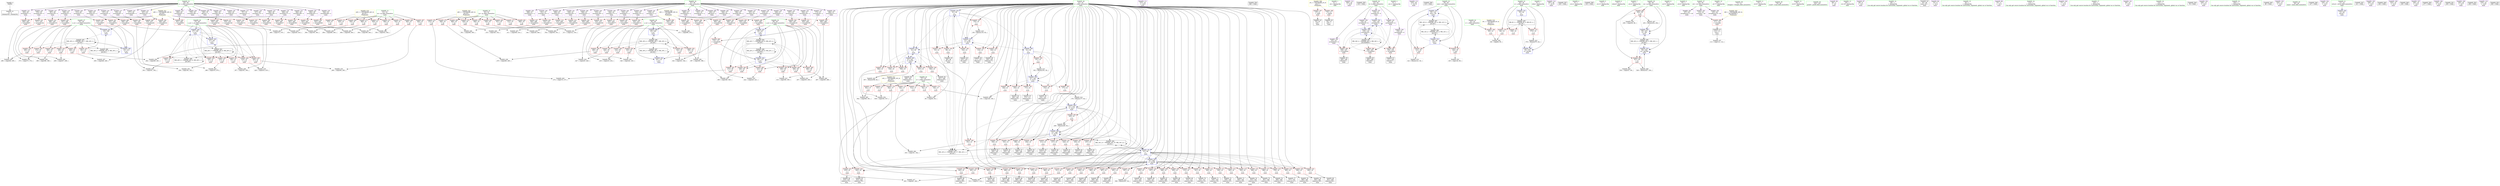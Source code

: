 digraph "SVFG" {
	label="SVFG";

	Node0x55e948af5090 [shape=record,color=grey,label="{NodeID: 0\nNullPtr}"];
	Node0x55e948af5090 -> Node0x55e948adc810[style=solid];
	Node0x55e948b18c80 [shape=record,color=grey,label="{NodeID: 443\n373 = cmp(371, 372, )\n}"];
	Node0x55e948b0cc80 [shape=record,color=red,label="{NodeID: 277\n312\<--53\n\<--yy\nmain\n}"];
	Node0x55e948b0cc80 -> Node0x55e948b17c00[style=solid];
	Node0x55e948b01cf0 [shape=record,color=red,label="{NodeID: 194\n181\<--41\n\<--i\nmain\n}"];
	Node0x55e948b01cf0 -> Node0x55e948b0a270[style=solid];
	Node0x55e948add640 [shape=record,color=purple,label="{NodeID: 111\n515\<--24\n\<--.str.9\nmain\n}"];
	Node0x55e948ad8690 [shape=record,color=green,label="{NodeID: 28\n45\<--46\ny_in\<--y_in_field_insensitive\nmain\n}"];
	Node0x55e948ad8690 -> Node0x55e948b0b4f0[style=solid];
	Node0x55e948ad8690 -> Node0x55e948b0b5c0[style=solid];
	Node0x55e948ad8690 -> Node0x55e948b0b690[style=solid];
	Node0x55e948ad8690 -> Node0x55e948b0b760[style=solid];
	Node0x55e948ad8690 -> Node0x55e948b0b830[style=solid];
	Node0x55e948ad8690 -> Node0x55e948b0b900[style=solid];
	Node0x55e948ad8690 -> Node0x55e948b10220[style=solid];
	Node0x55e948ad8690 -> Node0x55e948b10630[style=solid];
	Node0x55e948b52bd0 [shape=record,color=black,label="{NodeID: 554\n568 = PHI()\n}"];
	Node0x55e948b0e340 [shape=record,color=red,label="{NodeID: 305\n332\<--331\n\<--arrayidx119\nmain\n}"];
	Node0x55e948b0e340 -> Node0x55e948b17300[style=solid];
	Node0x55e948adb2f0 [shape=record,color=red,label="{NodeID: 222\n407\<--41\n\<--i\nmain\n}"];
	Node0x55e948adb2f0 -> Node0x55e948ad9e60[style=solid];
	Node0x55e948b03c30 [shape=record,color=purple,label="{NodeID: 139\n226\<--57\narrayidx64\<--y\nmain\n}"];
	Node0x55e948b03c30 -> Node0x55e948b0dbf0[style=solid];
	Node0x55e948addcb0 [shape=record,color=black,label="{NodeID: 56\n192\<--191\nidxprom45\<--\nmain\n}"];
	Node0x55e948b16400 [shape=record,color=grey,label="{NodeID: 416\n557 = Binary(556, 82, )\n}"];
	Node0x55e948b16400 -> Node0x55e948b10be0[style=solid];
	Node0x55e948b0fa00 [shape=record,color=blue,label="{NodeID: 333\n41\<--66\ni\<--\nmain\n}"];
	Node0x55e948b0fa00 -> Node0x55e948b05f20[style=dashed];
	Node0x55e948b0fa00 -> Node0x55e948b05ff0[style=dashed];
	Node0x55e948b0fa00 -> Node0x55e948b060c0[style=dashed];
	Node0x55e948b0fa00 -> Node0x55e948b06190[style=dashed];
	Node0x55e948b0fa00 -> Node0x55e948b06260[style=dashed];
	Node0x55e948b0fa00 -> Node0x55e948b06330[style=dashed];
	Node0x55e948b0fa00 -> Node0x55e948b0fd40[style=dashed];
	Node0x55e948b0fa00 -> Node0x55e948b0fe10[style=dashed];
	Node0x55e948b0fa00 -> Node0x55e948b10b10[style=dashed];
	Node0x55e948b0fa00 -> Node0x55e948b32f90[style=dashed];
	Node0x55e948b0b690 [shape=record,color=red,label="{NodeID: 250\n325\<--45\n\<--y_in\nmain\n}"];
	Node0x55e948b0b690 -> Node0x55e948b18680[style=solid];
	Node0x55e948b052f0 [shape=record,color=red,label="{NodeID: 167\n67\<--8\n\<--stdin\nmain\n}"];
	Node0x55e948b052f0 -> Node0x55e948adc9e0[style=solid];
	Node0x55e948ada0d0 [shape=record,color=black,label="{NodeID: 84\n431\<--430\nidxprom180\<--\nmain\n}"];
	Node0x55e948ad2b70 [shape=record,color=green,label="{NodeID: 1\n4\<--1\n.str\<--dummyObj\nGlob }"];
	Node0x55e948b18e00 [shape=record,color=grey,label="{NodeID: 444\n364 = cmp(359, 363, )\n}"];
	Node0x55e948b0cd50 [shape=record,color=red,label="{NodeID: 278\n328\<--53\n\<--yy\nmain\n}"];
	Node0x55e948b0cd50 -> Node0x55e948b17300[style=solid];
	Node0x55e948b01dc0 [shape=record,color=red,label="{NodeID: 195\n185\<--41\n\<--i\nmain\n}"];
	Node0x55e948b01dc0 -> Node0x55e948ad8310[style=solid];
	Node0x55e948add710 [shape=record,color=purple,label="{NodeID: 112\n564\<--24\n\<--.str.9\nmain\n}"];
	Node0x55e948ad8760 [shape=record,color=green,label="{NodeID: 29\n47\<--48\nx_ax\<--x_ax_field_insensitive\nmain\n}"];
	Node0x55e948ad8760 -> Node0x55e948b0b9d0[style=solid];
	Node0x55e948ad8760 -> Node0x55e948b0baa0[style=solid];
	Node0x55e948ad8760 -> Node0x55e948b0bb70[style=solid];
	Node0x55e948ad8760 -> Node0x55e948b0bc40[style=solid];
	Node0x55e948ad8760 -> Node0x55e948b0bd10[style=solid];
	Node0x55e948ad8760 -> Node0x55e948b0bde0[style=solid];
	Node0x55e948ad8760 -> Node0x55e948b0ffb0[style=solid];
	Node0x55e948ad8760 -> Node0x55e948b103c0[style=solid];
	Node0x55e948b52cd0 [shape=record,color=black,label="{NodeID: 555\n516 = PHI()\n}"];
	Node0x55e948b0e410 [shape=record,color=red,label="{NodeID: 306\n341\<--340\n\<--arrayidx126\nmain\n}"];
	Node0x55e948b0e410 -> Node0x55e948b16e80[style=solid];
	Node0x55e948adb3c0 [shape=record,color=red,label="{NodeID: 223\n415\<--41\n\<--i\nmain\n}"];
	Node0x55e948adb3c0 -> Node0x55e948ad9f30[style=solid];
	Node0x55e948b03d00 [shape=record,color=purple,label="{NodeID: 140\n232\<--57\narrayidx67\<--y\nmain\n}"];
	Node0x55e948b03d00 -> Node0x55e948b0dcc0[style=solid];
	Node0x55e948addd80 [shape=record,color=black,label="{NodeID: 57\n199\<--198\nidxprom49\<--\nmain\n}"];
	Node0x55e948b16580 [shape=record,color=grey,label="{NodeID: 417\n283 = cmp(281, 282, )\n}"];
	Node0x55e948b0fad0 [shape=record,color=blue,label="{NodeID: 334\n118\<--120\narrayidx14\<--\nmain\n}"];
	Node0x55e948b0fad0 -> Node0x55e948b0d4a0[style=dashed];
	Node0x55e948b0fad0 -> Node0x55e948b0d710[style=dashed];
	Node0x55e948b0fad0 -> Node0x55e948b0de60[style=dashed];
	Node0x55e948b0fad0 -> Node0x55e948b0fad0[style=dashed];
	Node0x55e948b0fad0 -> Node0x55e948b0fc70[style=dashed];
	Node0x55e948b0fad0 -> Node0x55e948b35190[style=dashed];
	Node0x55e948b0b760 [shape=record,color=red,label="{NodeID: 251\n342\<--45\n\<--y_in\nmain\n}"];
	Node0x55e948b0b760 -> Node0x55e948b16e80[style=solid];
	Node0x55e948b053c0 [shape=record,color=red,label="{NodeID: 168\n73\<--13\n\<--stdout\nmain\n}"];
	Node0x55e948b053c0 -> Node0x55e948adcab0[style=solid];
	Node0x55e948ada1a0 [shape=record,color=black,label="{NodeID: 85\n438\<--437\nidxprom184\<--\nmain\n}"];
	Node0x55e948ad7df0 [shape=record,color=green,label="{NodeID: 2\n6\<--1\n.str.1\<--dummyObj\nGlob }"];
	Node0x55e948b18f80 [shape=record,color=grey,label="{NodeID: 445\n494 = cmp(489, 493, )\n}"];
	Node0x55e948b0ce20 [shape=record,color=red,label="{NodeID: 279\n406\<--53\n\<--yy\nmain\n}"];
	Node0x55e948b0ce20 -> Node0x55e948b17480[style=solid];
	Node0x55e948b01e90 [shape=record,color=red,label="{NodeID: 196\n191\<--41\n\<--i\nmain\n}"];
	Node0x55e948b01e90 -> Node0x55e948addcb0[style=solid];
	Node0x55e948add7e0 [shape=record,color=purple,label="{NodeID: 113\n518\<--26\n\<--.str.10\nmain\n}"];
	Node0x55e948ad8830 [shape=record,color=green,label="{NodeID: 30\n49\<--50\ny_ax\<--y_ax_field_insensitive\nmain\n}"];
	Node0x55e948ad8830 -> Node0x55e948b0beb0[style=solid];
	Node0x55e948ad8830 -> Node0x55e948b0bf80[style=solid];
	Node0x55e948ad8830 -> Node0x55e948b0c050[style=solid];
	Node0x55e948ad8830 -> Node0x55e948b0c120[style=solid];
	Node0x55e948ad8830 -> Node0x55e948b0c1f0[style=solid];
	Node0x55e948ad8830 -> Node0x55e948b0c2c0[style=solid];
	Node0x55e948ad8830 -> Node0x55e948b10150[style=solid];
	Node0x55e948ad8830 -> Node0x55e948b10560[style=solid];
	Node0x55e948b52dd0 [shape=record,color=black,label="{NodeID: 556\n519 = PHI()\n}"];
	Node0x55e948b0e4e0 [shape=record,color=red,label="{NodeID: 307\n348\<--347\n\<--arrayidx130\nmain\n}"];
	Node0x55e948b0e4e0 -> Node0x55e948b16b80[style=solid];
	Node0x55e948adb490 [shape=record,color=red,label="{NodeID: 224\n422\<--41\n\<--i\nmain\n}"];
	Node0x55e948adb490 -> Node0x55e948ada000[style=solid];
	Node0x55e948b03dd0 [shape=record,color=purple,label="{NodeID: 141\n239\<--57\narrayidx71\<--y\nmain\n}"];
	Node0x55e948b03dd0 -> Node0x55e948b0dd90[style=solid];
	Node0x55e948adde50 [shape=record,color=black,label="{NodeID: 58\n205\<--204\nidxprom52\<--\nmain\n}"];
	Node0x55e948b16700 [shape=record,color=grey,label="{NodeID: 418\n222 = cmp(220, 221, )\n}"];
	Node0x55e948b0fba0 [shape=record,color=blue,label="{NodeID: 335\n39\<--122\nnow\<--inc\nmain\n}"];
	Node0x55e948b0fba0 -> Node0x55e948b2d590[style=dashed];
	Node0x55e948b0b830 [shape=record,color=red,label="{NodeID: 252\n396\<--45\n\<--y_in\nmain\n}"];
	Node0x55e948b0b830 -> Node0x55e948b09670[style=solid];
	Node0x55e948b05490 [shape=record,color=red,label="{NodeID: 169\n85\<--33\n\<--c\nmain\n}"];
	Node0x55e948b05490 -> Node0x55e948b08d70[style=solid];
	Node0x55e948ada270 [shape=record,color=black,label="{NodeID: 86\n446\<--445\nidxprom190\<--\nmain\n}"];
	Node0x55e948ad7e80 [shape=record,color=green,label="{NodeID: 3\n8\<--1\nstdin\<--dummyObj\nGlob }"];
	Node0x55e948b08770 [shape=record,color=grey,label="{NodeID: 446\n487 = cmp(485, 486, )\n}"];
	Node0x55e948b0cef0 [shape=record,color=red,label="{NodeID: 280\n436\<--53\n\<--yy\nmain\n}"];
	Node0x55e948b0cef0 -> Node0x55e948b17180[style=solid];
	Node0x55e948b01f60 [shape=record,color=red,label="{NodeID: 197\n198\<--41\n\<--i\nmain\n}"];
	Node0x55e948b01f60 -> Node0x55e948addd80[style=solid];
	Node0x55e948add8b0 [shape=record,color=purple,label="{NodeID: 114\n567\<--26\n\<--.str.10\nmain\n}"];
	Node0x55e948ad8900 [shape=record,color=green,label="{NodeID: 31\n51\<--52\nxx\<--xx_field_insensitive\nmain\n}"];
	Node0x55e948ad8900 -> Node0x55e948b0c390[style=solid];
	Node0x55e948ad8900 -> Node0x55e948b0c460[style=solid];
	Node0x55e948ad8900 -> Node0x55e948b0c530[style=solid];
	Node0x55e948ad8900 -> Node0x55e948b0c600[style=solid];
	Node0x55e948ad8900 -> Node0x55e948b0c6d0[style=solid];
	Node0x55e948ad8900 -> Node0x55e948b0c7a0[style=solid];
	Node0x55e948ad8900 -> Node0x55e948b0c870[style=solid];
	Node0x55e948ad8900 -> Node0x55e948b0c940[style=solid];
	Node0x55e948ad8900 -> Node0x55e948b0ca10[style=solid];
	Node0x55e948b52ed0 [shape=record,color=black,label="{NodeID: 557\n525 = PHI()\n}"];
	Node0x55e948b0e5b0 [shape=record,color=red,label="{NodeID: 308\n355\<--354\n\<--arrayidx134\nmain\n}"];
	Node0x55e948b0e5b0 -> Node0x55e948b08bf0[style=solid];
	Node0x55e948adb560 [shape=record,color=red,label="{NodeID: 225\n430\<--41\n\<--i\nmain\n}"];
	Node0x55e948adb560 -> Node0x55e948ada0d0[style=solid];
	Node0x55e948b03ea0 [shape=record,color=purple,label="{NodeID: 142\n307\<--57\narrayidx105\<--y\nmain\n}"];
	Node0x55e948b03ea0 -> Node0x55e948b0e0d0[style=solid];
	Node0x55e948addf20 [shape=record,color=black,label="{NodeID: 59\n212\<--211\nidxprom56\<--\nmain\n}"];
	Node0x55e948b16880 [shape=record,color=grey,label="{NodeID: 419\n420 = cmp(418, 419, )\n}"];
	Node0x55e948b0fc70 [shape=record,color=blue,label="{NodeID: 336\n130\<--132\narrayidx18\<--\nmain\n}"];
	Node0x55e948b0fc70 -> Node0x55e948b0d4a0[style=dashed];
	Node0x55e948b0fc70 -> Node0x55e948b0d710[style=dashed];
	Node0x55e948b0fc70 -> Node0x55e948b0de60[style=dashed];
	Node0x55e948b0fc70 -> Node0x55e948b0fad0[style=dashed];
	Node0x55e948b0fc70 -> Node0x55e948b0fc70[style=dashed];
	Node0x55e948b0fc70 -> Node0x55e948b35190[style=dashed];
	Node0x55e948b0b900 [shape=record,color=red,label="{NodeID: 253\n426\<--45\n\<--y_in\nmain\n}"];
	Node0x55e948b0b900 -> Node0x55e948b17000[style=solid];
	Node0x55e948b05560 [shape=record,color=red,label="{NodeID: 170\n84\<--35\n\<--o\nmain\n}"];
	Node0x55e948b05560 -> Node0x55e948b08d70[style=solid];
	Node0x55e948ada340 [shape=record,color=black,label="{NodeID: 87\n453\<--452\nidxprom194\<--\nmain\n}"];
	Node0x55e948b01810 [shape=record,color=green,label="{NodeID: 4\n9\<--1\n.str.2\<--dummyObj\nGlob }"];
	Node0x55e948b088f0 [shape=record,color=grey,label="{NodeID: 447\n513 = cmp(511, 512, )\n}"];
	Node0x55e948b0cfc0 [shape=record,color=red,label="{NodeID: 281\n466\<--53\n\<--yy\nmain\n}"];
	Node0x55e948b0cfc0 -> Node0x55e948b0a570[style=solid];
	Node0x55e948b02030 [shape=record,color=red,label="{NodeID: 198\n204\<--41\n\<--i\nmain\n}"];
	Node0x55e948b02030 -> Node0x55e948adde50[style=solid];
	Node0x55e948add980 [shape=record,color=purple,label="{NodeID: 115\n97\<--55\narraydecay\<--x\nmain\n}"];
	Node0x55e948ad89d0 [shape=record,color=green,label="{NodeID: 32\n53\<--54\nyy\<--yy_field_insensitive\nmain\n}"];
	Node0x55e948ad89d0 -> Node0x55e948b0cae0[style=solid];
	Node0x55e948ad89d0 -> Node0x55e948b0cbb0[style=solid];
	Node0x55e948ad89d0 -> Node0x55e948b0cc80[style=solid];
	Node0x55e948ad89d0 -> Node0x55e948b0cd50[style=solid];
	Node0x55e948ad89d0 -> Node0x55e948b0ce20[style=solid];
	Node0x55e948ad89d0 -> Node0x55e948b0cef0[style=solid];
	Node0x55e948ad89d0 -> Node0x55e948b0cfc0[style=solid];
	Node0x55e948ad89d0 -> Node0x55e948b0d090[style=solid];
	Node0x55e948ad89d0 -> Node0x55e948b0d160[style=solid];
	Node0x55e948b52fd0 [shape=record,color=black,label="{NodeID: 558\n533 = PHI()\n}"];
	Node0x55e948b0e680 [shape=record,color=red,label="{NodeID: 309\n363\<--362\n\<--arrayidx138\nmain\n}"];
	Node0x55e948b0e680 -> Node0x55e948b18e00[style=solid];
	Node0x55e948adb630 [shape=record,color=red,label="{NodeID: 226\n437\<--41\n\<--i\nmain\n}"];
	Node0x55e948adb630 -> Node0x55e948ada1a0[style=solid];
	Node0x55e948b03f70 [shape=record,color=purple,label="{NodeID: 143\n315\<--57\narrayidx109\<--y\nmain\n}"];
	Node0x55e948b03f70 -> Node0x55e948b0e1a0[style=solid];
	Node0x55e948ad7460 [shape=record,color=black,label="{NodeID: 60\n218\<--217\nidxprom59\<--\nmain\n}"];
	Node0x55e948b38d90 [shape=record,color=black,label="{NodeID: 503\nMR_20V_7 = PHI(MR_20V_6, MR_20V_4, )\npts\{48 \}\n}"];
	Node0x55e948b38d90 -> Node0x55e948b0b9d0[style=dashed];
	Node0x55e948b38d90 -> Node0x55e948b0baa0[style=dashed];
	Node0x55e948b38d90 -> Node0x55e948b0bb70[style=dashed];
	Node0x55e948b38d90 -> Node0x55e948b0bc40[style=dashed];
	Node0x55e948b38d90 -> Node0x55e948b0bd10[style=dashed];
	Node0x55e948b38d90 -> Node0x55e948b0bde0[style=dashed];
	Node0x55e948b38d90 -> Node0x55e948b103c0[style=dashed];
	Node0x55e948b38d90 -> Node0x55e948b346a0[style=dashed];
	Node0x55e948b38d90 -> Node0x55e948b38d90[style=dashed];
	Node0x55e948b16a00 [shape=record,color=grey,label="{NodeID: 420\n274 = cmp(272, 273, )\n}"];
	Node0x55e948b0fd40 [shape=record,color=blue,label="{NodeID: 337\n41\<--136\ni\<--inc19\nmain\n}"];
	Node0x55e948b0fd40 -> Node0x55e948b05f20[style=dashed];
	Node0x55e948b0fd40 -> Node0x55e948b05ff0[style=dashed];
	Node0x55e948b0fd40 -> Node0x55e948b060c0[style=dashed];
	Node0x55e948b0fd40 -> Node0x55e948b06190[style=dashed];
	Node0x55e948b0fd40 -> Node0x55e948b06260[style=dashed];
	Node0x55e948b0fd40 -> Node0x55e948b06330[style=dashed];
	Node0x55e948b0fd40 -> Node0x55e948b0fd40[style=dashed];
	Node0x55e948b0fd40 -> Node0x55e948b0fe10[style=dashed];
	Node0x55e948b0fd40 -> Node0x55e948b10b10[style=dashed];
	Node0x55e948b0fd40 -> Node0x55e948b32f90[style=dashed];
	Node0x55e948b0b9d0 [shape=record,color=red,label="{NodeID: 254\n195\<--47\n\<--x_ax\nmain\n}"];
	Node0x55e948b0b9d0 -> Node0x55e948b091f0[style=solid];
	Node0x55e948b05630 [shape=record,color=red,label="{NodeID: 171\n139\<--35\n\<--o\nmain\n}"];
	Node0x55e948ada410 [shape=record,color=black,label="{NodeID: 88\n461\<--460\nidxprom198\<--\nmain\n}"];
	Node0x55e948b018a0 [shape=record,color=green,label="{NodeID: 5\n11\<--1\n.str.3\<--dummyObj\nGlob }"];
	Node0x55e948b08a70 [shape=record,color=grey,label="{NodeID: 448\n501 = cmp(496, 500, )\n}"];
	Node0x55e948b0d090 [shape=record,color=red,label="{NodeID: 282\n496\<--53\n\<--yy\nmain\n}"];
	Node0x55e948b0d090 -> Node0x55e948b08a70[style=solid];
	Node0x55e948b02100 [shape=record,color=red,label="{NodeID: 199\n211\<--41\n\<--i\nmain\n}"];
	Node0x55e948b02100 -> Node0x55e948addf20[style=solid];
	Node0x55e948adda50 [shape=record,color=purple,label="{NodeID: 116\n167\<--55\narrayidx34\<--x\nmain\n}"];
	Node0x55e948adda50 -> Node0x55e948b0d570[style=solid];
	Node0x55e948ad8aa0 [shape=record,color=green,label="{NodeID: 33\n55\<--56\nx\<--x_field_insensitive\nmain\n}"];
	Node0x55e948ad8aa0 -> Node0x55e948add980[style=solid];
	Node0x55e948ad8aa0 -> Node0x55e948adda50[style=solid];
	Node0x55e948ad8aa0 -> Node0x55e948addb20[style=solid];
	Node0x55e948ad8aa0 -> Node0x55e948b02b60[style=solid];
	Node0x55e948ad8aa0 -> Node0x55e948b02bf0[style=solid];
	Node0x55e948ad8aa0 -> Node0x55e948b02cc0[style=solid];
	Node0x55e948ad8aa0 -> Node0x55e948b02d90[style=solid];
	Node0x55e948ad8aa0 -> Node0x55e948b02e60[style=solid];
	Node0x55e948ad8aa0 -> Node0x55e948b02f30[style=solid];
	Node0x55e948ad8aa0 -> Node0x55e948b03000[style=solid];
	Node0x55e948ad8aa0 -> Node0x55e948b030d0[style=solid];
	Node0x55e948ad8aa0 -> Node0x55e948b031a0[style=solid];
	Node0x55e948ad8aa0 -> Node0x55e948b03270[style=solid];
	Node0x55e948ad8aa0 -> Node0x55e948b03340[style=solid];
	Node0x55e948ad8aa0 -> Node0x55e948b03410[style=solid];
	Node0x55e948ad8aa0 -> Node0x55e948b034e0[style=solid];
	Node0x55e948ad8aa0 -> Node0x55e948b035b0[style=solid];
	Node0x55e948ad8aa0 -> Node0x55e948b03680[style=solid];
	Node0x55e948ad8aa0 -> Node0x55e948b03750[style=solid];
	Node0x55e948ad8aa0 -> Node0x55e948b03820[style=solid];
	Node0x55e948ad8aa0 -> Node0x55e948b038f0[style=solid];
	Node0x55e948ad8aa0 -> Node0x55e948b05150[style=solid];
	Node0x55e948b0e750 [shape=record,color=red,label="{NodeID: 310\n371\<--370\n\<--arrayidx144\nmain\n}"];
	Node0x55e948b0e750 -> Node0x55e948b18c80[style=solid];
	Node0x55e948adb700 [shape=record,color=red,label="{NodeID: 227\n445\<--41\n\<--i\nmain\n}"];
	Node0x55e948adb700 -> Node0x55e948ada270[style=solid];
	Node0x55e948b04040 [shape=record,color=purple,label="{NodeID: 144\n323\<--57\narrayidx115\<--y\nmain\n}"];
	Node0x55e948b04040 -> Node0x55e948b0e270[style=solid];
	Node0x55e948ad7530 [shape=record,color=black,label="{NodeID: 61\n225\<--224\nidxprom63\<--\nmain\n}"];
	Node0x55e948b39290 [shape=record,color=black,label="{NodeID: 504\nMR_22V_7 = PHI(MR_22V_6, MR_22V_4, )\npts\{50 \}\n}"];
	Node0x55e948b39290 -> Node0x55e948b0beb0[style=dashed];
	Node0x55e948b39290 -> Node0x55e948b0bf80[style=dashed];
	Node0x55e948b39290 -> Node0x55e948b0c050[style=dashed];
	Node0x55e948b39290 -> Node0x55e948b0c120[style=dashed];
	Node0x55e948b39290 -> Node0x55e948b0c1f0[style=dashed];
	Node0x55e948b39290 -> Node0x55e948b0c2c0[style=dashed];
	Node0x55e948b39290 -> Node0x55e948b10560[style=dashed];
	Node0x55e948b39290 -> Node0x55e948b34790[style=dashed];
	Node0x55e948b39290 -> Node0x55e948b39290[style=dashed];
	Node0x55e948b16b80 [shape=record,color=grey,label="{NodeID: 421\n350 = cmp(348, 349, )\n}"];
	Node0x55e948b0fe10 [shape=record,color=blue,label="{NodeID: 338\n41\<--66\ni\<--\nmain\n}"];
	Node0x55e948b0fe10 -> Node0x55e948b06400[style=dashed];
	Node0x55e948b0fe10 -> Node0x55e948b064d0[style=dashed];
	Node0x55e948b0fe10 -> Node0x55e948b065a0[style=dashed];
	Node0x55e948b0fe10 -> Node0x55e948b06670[style=dashed];
	Node0x55e948b0fe10 -> Node0x55e948b01b50[style=dashed];
	Node0x55e948b0fe10 -> Node0x55e948b01c20[style=dashed];
	Node0x55e948b0fe10 -> Node0x55e948b0fee0[style=dashed];
	Node0x55e948b0fe10 -> Node0x55e948b102f0[style=dashed];
	Node0x55e948b0baa0 [shape=record,color=red,label="{NodeID: 255\n265\<--47\n\<--x_ax\nmain\n}"];
	Node0x55e948b0baa0 -> Node0x55e948b17d80[style=solid];
	Node0x55e948b05700 [shape=record,color=red,label="{NodeID: 172\n573\<--35\n\<--o\nmain\n}"];
	Node0x55e948b05700 -> Node0x55e948b07ef0[style=solid];
	Node0x55e948ada4e0 [shape=record,color=black,label="{NodeID: 89\n468\<--467\nidxprom202\<--\nmain\n}"];
	Node0x55e948ad1740 [shape=record,color=green,label="{NodeID: 6\n13\<--1\nstdout\<--dummyObj\nGlob }"];
	Node0x55e948b08bf0 [shape=record,color=grey,label="{NodeID: 449\n357 = cmp(355, 356, )\n}"];
	Node0x55e948b0d160 [shape=record,color=red,label="{NodeID: 283\n551\<--53\n\<--yy\nmain\n}"];
	Node0x55e948b0d160 -> Node0x55e948b09c70[style=solid];
	Node0x55e948b021d0 [shape=record,color=red,label="{NodeID: 200\n217\<--41\n\<--i\nmain\n}"];
	Node0x55e948b021d0 -> Node0x55e948ad7460[style=solid];
	Node0x55e948addb20 [shape=record,color=purple,label="{NodeID: 117\n193\<--55\narrayidx46\<--x\nmain\n}"];
	Node0x55e948addb20 -> Node0x55e948b0d7e0[style=solid];
	Node0x55e948ad8b70 [shape=record,color=green,label="{NodeID: 34\n57\<--58\ny\<--y_field_insensitive\nmain\n}"];
	Node0x55e948ad8b70 -> Node0x55e948b039c0[style=solid];
	Node0x55e948ad8b70 -> Node0x55e948b03a90[style=solid];
	Node0x55e948ad8b70 -> Node0x55e948b03b60[style=solid];
	Node0x55e948ad8b70 -> Node0x55e948b03c30[style=solid];
	Node0x55e948ad8b70 -> Node0x55e948b03d00[style=solid];
	Node0x55e948ad8b70 -> Node0x55e948b03dd0[style=solid];
	Node0x55e948ad8b70 -> Node0x55e948b03ea0[style=solid];
	Node0x55e948ad8b70 -> Node0x55e948b03f70[style=solid];
	Node0x55e948ad8b70 -> Node0x55e948b04040[style=solid];
	Node0x55e948ad8b70 -> Node0x55e948b04110[style=solid];
	Node0x55e948ad8b70 -> Node0x55e948b041e0[style=solid];
	Node0x55e948ad8b70 -> Node0x55e948b042b0[style=solid];
	Node0x55e948ad8b70 -> Node0x55e948b04380[style=solid];
	Node0x55e948ad8b70 -> Node0x55e948b04450[style=solid];
	Node0x55e948ad8b70 -> Node0x55e948b04520[style=solid];
	Node0x55e948ad8b70 -> Node0x55e948b045f0[style=solid];
	Node0x55e948ad8b70 -> Node0x55e948b046c0[style=solid];
	Node0x55e948ad8b70 -> Node0x55e948b04790[style=solid];
	Node0x55e948ad8b70 -> Node0x55e948b04860[style=solid];
	Node0x55e948ad8b70 -> Node0x55e948b04930[style=solid];
	Node0x55e948ad8b70 -> Node0x55e948b04a00[style=solid];
	Node0x55e948ad8b70 -> Node0x55e948b05220[style=solid];
	Node0x55e948b0e820 [shape=record,color=red,label="{NodeID: 311\n379\<--378\n\<--arrayidx148\nmain\n}"];
	Node0x55e948b0e820 -> Node0x55e948b0a0f0[style=solid];
	Node0x55e948adb7d0 [shape=record,color=red,label="{NodeID: 228\n452\<--41\n\<--i\nmain\n}"];
	Node0x55e948adb7d0 -> Node0x55e948ada340[style=solid];
	Node0x55e948b04110 [shape=record,color=purple,label="{NodeID: 145\n331\<--57\narrayidx119\<--y\nmain\n}"];
	Node0x55e948b04110 -> Node0x55e948b0e340[style=solid];
	Node0x55e948ad7600 [shape=record,color=black,label="{NodeID: 62\n231\<--230\nidxprom66\<--\nmain\n}"];
	Node0x55e948b16d00 [shape=record,color=grey,label="{NodeID: 422\n434 = cmp(429, 433, )\n}"];
	Node0x55e948b0fee0 [shape=record,color=blue,label="{NodeID: 339\n41\<--162\ni\<--inc31\nmain\n}"];
	Node0x55e948b0fee0 -> Node0x55e948b06400[style=dashed];
	Node0x55e948b0fee0 -> Node0x55e948b064d0[style=dashed];
	Node0x55e948b0fee0 -> Node0x55e948b065a0[style=dashed];
	Node0x55e948b0fee0 -> Node0x55e948b06670[style=dashed];
	Node0x55e948b0fee0 -> Node0x55e948b01b50[style=dashed];
	Node0x55e948b0fee0 -> Node0x55e948b01c20[style=dashed];
	Node0x55e948b0fee0 -> Node0x55e948b0fee0[style=dashed];
	Node0x55e948b0fee0 -> Node0x55e948b102f0[style=dashed];
	Node0x55e948b0bb70 [shape=record,color=red,label="{NodeID: 256\n302\<--47\n\<--x_ax\nmain\n}"];
	Node0x55e948b0bb70 -> Node0x55e948b18980[style=solid];
	Node0x55e948b057d0 [shape=record,color=red,label="{NodeID: 173\n94\<--37\n\<--n\nmain\n}"];
	Node0x55e948b057d0 -> Node0x55e948b18080[style=solid];
	Node0x55e948ada5b0 [shape=record,color=black,label="{NodeID: 90\n476\<--475\nidxprom208\<--\nmain\n}"];
	Node0x55e948ad17d0 [shape=record,color=green,label="{NodeID: 7\n14\<--1\n.str.4\<--dummyObj\nGlob }"];
	Node0x55e948b08d70 [shape=record,color=grey,label="{NodeID: 450\n86 = cmp(84, 85, )\n}"];
	Node0x55e948b0d230 [shape=record,color=red,label="{NodeID: 284\n252\<--59\n\<--m\nmain\n}"];
	Node0x55e948b0d230 -> Node0x55e948b07a70[style=solid];
	Node0x55e948b0d230 -> Node0x55e948b17900[style=solid];
	Node0x55e948b022a0 [shape=record,color=red,label="{NodeID: 201\n224\<--41\n\<--i\nmain\n}"];
	Node0x55e948b022a0 -> Node0x55e948ad7530[style=solid];
	Node0x55e948b02b60 [shape=record,color=purple,label="{NodeID: 118\n200\<--55\narrayidx50\<--x\nmain\n}"];
	Node0x55e948b02b60 -> Node0x55e948b0d8b0[style=solid];
	Node0x55e948ad8c40 [shape=record,color=green,label="{NodeID: 35\n59\<--60\nm\<--m_field_insensitive\nmain\n}"];
	Node0x55e948ad8c40 -> Node0x55e948b0d230[style=solid];
	Node0x55e948ad8c40 -> Node0x55e948b0d300[style=solid];
	Node0x55e948ad8c40 -> Node0x55e948b107d0[style=solid];
	Node0x55e948ad8c40 -> Node0x55e948b10a40[style=solid];
	Node0x55e948b0e8f0 [shape=record,color=red,label="{NodeID: 312\n388\<--387\n\<--arrayidx155\nmain\n}"];
	Node0x55e948b0e8f0 -> Node0x55e948b09af0[style=solid];
	Node0x55e948adb8a0 [shape=record,color=red,label="{NodeID: 229\n460\<--41\n\<--i\nmain\n}"];
	Node0x55e948adb8a0 -> Node0x55e948ada410[style=solid];
	Node0x55e948b041e0 [shape=record,color=purple,label="{NodeID: 146\n340\<--57\narrayidx126\<--y\nmain\n}"];
	Node0x55e948b041e0 -> Node0x55e948b0e410[style=solid];
	Node0x55e948ad76d0 [shape=record,color=black,label="{NodeID: 63\n238\<--237\nidxprom70\<--\nmain\n}"];
	Node0x55e948b16e80 [shape=record,color=grey,label="{NodeID: 423\n343 = cmp(341, 342, )\n}"];
	Node0x55e948b0ffb0 [shape=record,color=blue,label="{NodeID: 340\n47\<--168\nx_ax\<--\nmain\n}"];
	Node0x55e948b0ffb0 -> Node0x55e948b0b9d0[style=dashed];
	Node0x55e948b0ffb0 -> Node0x55e948b0baa0[style=dashed];
	Node0x55e948b0ffb0 -> Node0x55e948b0bb70[style=dashed];
	Node0x55e948b0ffb0 -> Node0x55e948b0bc40[style=dashed];
	Node0x55e948b0ffb0 -> Node0x55e948b0bd10[style=dashed];
	Node0x55e948b0ffb0 -> Node0x55e948b0bde0[style=dashed];
	Node0x55e948b0ffb0 -> Node0x55e948b103c0[style=dashed];
	Node0x55e948b0ffb0 -> Node0x55e948b346a0[style=dashed];
	Node0x55e948b0ffb0 -> Node0x55e948b38d90[style=dashed];
	Node0x55e948b0bc40 [shape=record,color=red,label="{NodeID: 257\n356\<--47\n\<--x_ax\nmain\n}"];
	Node0x55e948b0bc40 -> Node0x55e948b08bf0[style=solid];
	Node0x55e948b058a0 [shape=record,color=red,label="{NodeID: 174\n150\<--37\n\<--n\nmain\n}"];
	Node0x55e948b058a0 -> Node0x55e948b094f0[style=solid];
	Node0x55e948ada680 [shape=record,color=black,label="{NodeID: 91\n483\<--482\nidxprom212\<--\nmain\n}"];
	Node0x55e948ad20c0 [shape=record,color=green,label="{NodeID: 8\n16\<--1\n.str.5\<--dummyObj\nGlob }"];
	Node0x55e948b08ef0 [shape=record,color=grey,label="{NodeID: 451\n404 = cmp(399, 403, )\n}"];
	Node0x55e948b0d300 [shape=record,color=red,label="{NodeID: 285\n527\<--59\n\<--m\nmain\n}"];
	Node0x55e948b0d300 -> Node0x55e948b07bf0[style=solid];
	Node0x55e948b0d300 -> Node0x55e948b17780[style=solid];
	Node0x55e948b02370 [shape=record,color=red,label="{NodeID: 202\n230\<--41\n\<--i\nmain\n}"];
	Node0x55e948b02370 -> Node0x55e948ad7600[style=solid];
	Node0x55e948b02bf0 [shape=record,color=purple,label="{NodeID: 119\n206\<--55\narrayidx53\<--x\nmain\n}"];
	Node0x55e948b02bf0 -> Node0x55e948b0d980[style=solid];
	Node0x55e948ad8d10 [shape=record,color=green,label="{NodeID: 36\n61\<--62\nb\<--b_field_insensitive\nmain\n}"];
	Node0x55e948ad8d10 -> Node0x55e948b04ad0[style=solid];
	Node0x55e948ad8d10 -> Node0x55e948b04ba0[style=solid];
	Node0x55e948ad8d10 -> Node0x55e948b04c70[style=solid];
	Node0x55e948ad8d10 -> Node0x55e948b04d40[style=solid];
	Node0x55e948ad8d10 -> Node0x55e948b04e10[style=solid];
	Node0x55e948b0e9c0 [shape=record,color=red,label="{NodeID: 313\n395\<--394\n\<--arrayidx159\nmain\n}"];
	Node0x55e948b0e9c0 -> Node0x55e948b09670[style=solid];
	Node0x55e948adb970 [shape=record,color=red,label="{NodeID: 230\n467\<--41\n\<--i\nmain\n}"];
	Node0x55e948adb970 -> Node0x55e948ada4e0[style=solid];
	Node0x55e948b042b0 [shape=record,color=purple,label="{NodeID: 147\n347\<--57\narrayidx130\<--y\nmain\n}"];
	Node0x55e948b042b0 -> Node0x55e948b0e4e0[style=solid];
	Node0x55e948ad77a0 [shape=record,color=black,label="{NodeID: 64\n286\<--285\nidxprom92\<--\nmain\n}"];
	Node0x55e948b17000 [shape=record,color=grey,label="{NodeID: 424\n427 = cmp(425, 426, )\n}"];
	Node0x55e948b10080 [shape=record,color=blue,label="{NodeID: 341\n43\<--168\nx_in\<--\nmain\n}"];
	Node0x55e948b10080 -> Node0x55e948b36f90[style=dashed];
	Node0x55e948b0bd10 [shape=record,color=red,label="{NodeID: 258\n419\<--47\n\<--x_ax\nmain\n}"];
	Node0x55e948b0bd10 -> Node0x55e948b16880[style=solid];
	Node0x55e948b05970 [shape=record,color=red,label="{NodeID: 175\n182\<--37\n\<--n\nmain\n}"];
	Node0x55e948b05970 -> Node0x55e948b0a270[style=solid];
	Node0x55e948ada750 [shape=record,color=black,label="{NodeID: 92\n491\<--490\nidxprom216\<--\nmain\n}"];
	Node0x55e948ad2150 [shape=record,color=green,label="{NodeID: 9\n18\<--1\n.str.6\<--dummyObj\nGlob }"];
	Node0x55e948b09070 [shape=record,color=grey,label="{NodeID: 452\n145 = cmp(144, 66, )\n}"];
	Node0x55e948b0d3d0 [shape=record,color=red,label="{NodeID: 286\n111\<--110\n\<--arrayidx\nmain\n}"];
	Node0x55e948b0d3d0 -> Node0x55e948adcd20[style=solid];
	Node0x55e948b02440 [shape=record,color=red,label="{NodeID: 203\n237\<--41\n\<--i\nmain\n}"];
	Node0x55e948b02440 -> Node0x55e948ad76d0[style=solid];
	Node0x55e948b02cc0 [shape=record,color=purple,label="{NodeID: 120\n213\<--55\narrayidx57\<--x\nmain\n}"];
	Node0x55e948b02cc0 -> Node0x55e948b0da50[style=solid];
	Node0x55e948ad8de0 [shape=record,color=green,label="{NodeID: 37\n63\<--64\nstr\<--str_field_insensitive\nmain\n}"];
	Node0x55e948ad8de0 -> Node0x55e948b04ee0[style=solid];
	Node0x55e948ad8de0 -> Node0x55e948b04fb0[style=solid];
	Node0x55e948ad8de0 -> Node0x55e948b05080[style=solid];
	Node0x55e948b0ea90 [shape=record,color=red,label="{NodeID: 314\n403\<--402\n\<--arrayidx163\nmain\n}"];
	Node0x55e948b0ea90 -> Node0x55e948b08ef0[style=solid];
	Node0x55e948b0a760 [shape=record,color=red,label="{NodeID: 231\n475\<--41\n\<--i\nmain\n}"];
	Node0x55e948b0a760 -> Node0x55e948ada5b0[style=solid];
	Node0x55e948b04380 [shape=record,color=purple,label="{NodeID: 148\n394\<--57\narrayidx159\<--y\nmain\n}"];
	Node0x55e948b04380 -> Node0x55e948b0e9c0[style=solid];
	Node0x55e948ad7870 [shape=record,color=black,label="{NodeID: 65\n289\<--288\ntobool94\<--\nmain\n}"];
	Node0x55e948b3a690 [shape=record,color=yellow,style=double,label="{NodeID: 508\n2V_1 = ENCHI(MR_2V_0)\npts\{1 \}\nFun[main]}"];
	Node0x55e948b3a690 -> Node0x55e948b052f0[style=dashed];
	Node0x55e948b3a690 -> Node0x55e948b053c0[style=dashed];
	Node0x55e948b17180 [shape=record,color=grey,label="{NodeID: 425\n441 = cmp(436, 440, )\n}"];
	Node0x55e948b10150 [shape=record,color=blue,label="{NodeID: 342\n49\<--174\ny_ax\<--\nmain\n}"];
	Node0x55e948b10150 -> Node0x55e948b0beb0[style=dashed];
	Node0x55e948b10150 -> Node0x55e948b0bf80[style=dashed];
	Node0x55e948b10150 -> Node0x55e948b0c050[style=dashed];
	Node0x55e948b10150 -> Node0x55e948b0c120[style=dashed];
	Node0x55e948b10150 -> Node0x55e948b0c1f0[style=dashed];
	Node0x55e948b10150 -> Node0x55e948b0c2c0[style=dashed];
	Node0x55e948b10150 -> Node0x55e948b10560[style=dashed];
	Node0x55e948b10150 -> Node0x55e948b34790[style=dashed];
	Node0x55e948b10150 -> Node0x55e948b39290[style=dashed];
	Node0x55e948b0bde0 [shape=record,color=red,label="{NodeID: 259\n479\<--47\n\<--x_ax\nmain\n}"];
	Node0x55e948b0bde0 -> Node0x55e948b09df0[style=solid];
	Node0x55e948b05a40 [shape=record,color=red,label="{NodeID: 176\n282\<--37\n\<--n\nmain\n}"];
	Node0x55e948b05a40 -> Node0x55e948b16580[style=solid];
	Node0x55e948ada820 [shape=record,color=black,label="{NodeID: 93\n498\<--497\nidxprom220\<--\nmain\n}"];
	Node0x55e948ad22e0 [shape=record,color=green,label="{NodeID: 10\n20\<--1\n.str.7\<--dummyObj\nGlob }"];
	Node0x55e948b091f0 [shape=record,color=grey,label="{NodeID: 453\n196 = cmp(194, 195, )\n}"];
	Node0x55e948b0d4a0 [shape=record,color=red,label="{NodeID: 287\n156\<--155\n\<--arrayidx26\nmain\n}"];
	Node0x55e948b0d4a0 -> Node0x55e948ad80a0[style=solid];
	Node0x55e948b02510 [shape=record,color=red,label="{NodeID: 204\n245\<--41\n\<--i\nmain\n}"];
	Node0x55e948b02510 -> Node0x55e948b07d70[style=solid];
	Node0x55e948b02d90 [shape=record,color=purple,label="{NodeID: 121\n293\<--55\narrayidx97\<--x\nmain\n}"];
	Node0x55e948b02d90 -> Node0x55e948b0df30[style=solid];
	Node0x55e948adc510 [shape=record,color=green,label="{NodeID: 38\n71\<--72\nfreopen\<--freopen_field_insensitive\n}"];
	Node0x55e948b0eb60 [shape=record,color=red,label="{NodeID: 315\n410\<--409\n\<--arrayidx167\nmain\n}"];
	Node0x55e948b0eb60 -> Node0x55e948b17480[style=solid];
	Node0x55e948b0a7f0 [shape=record,color=red,label="{NodeID: 232\n482\<--41\n\<--i\nmain\n}"];
	Node0x55e948b0a7f0 -> Node0x55e948ada680[style=solid];
	Node0x55e948b04450 [shape=record,color=purple,label="{NodeID: 149\n409\<--57\narrayidx167\<--y\nmain\n}"];
	Node0x55e948b04450 -> Node0x55e948b0eb60[style=solid];
	Node0x55e948ad7940 [shape=record,color=black,label="{NodeID: 66\n292\<--291\nidxprom96\<--\nmain\n}"];
	Node0x55e948b17300 [shape=record,color=grey,label="{NodeID: 426\n333 = cmp(328, 332, )\n}"];
	Node0x55e948b10220 [shape=record,color=blue,label="{NodeID: 343\n45\<--174\ny_in\<--\nmain\n}"];
	Node0x55e948b10220 -> Node0x55e948b37490[style=dashed];
	Node0x55e948b0beb0 [shape=record,color=red,label="{NodeID: 260\n221\<--49\n\<--y_ax\nmain\n}"];
	Node0x55e948b0beb0 -> Node0x55e948b16700[style=solid];
	Node0x55e948b05b10 [shape=record,color=red,label="{NodeID: 177\n512\<--37\n\<--n\nmain\n}"];
	Node0x55e948b05b10 -> Node0x55e948b088f0[style=solid];
	Node0x55e948ada8f0 [shape=record,color=black,label="{NodeID: 94\n541\<--540\nidxprom247\<--\nmain\n}"];
	Node0x55e948ad23a0 [shape=record,color=green,label="{NodeID: 11\n22\<--1\n.str.8\<--dummyObj\nGlob }"];
	Node0x55e948b09370 [shape=record,color=grey,label="{NodeID: 454\n538 = cmp(536, 537, )\n}"];
	Node0x55e948b0d570 [shape=record,color=red,label="{NodeID: 288\n168\<--167\n\<--arrayidx34\nmain\n}"];
	Node0x55e948b0d570 -> Node0x55e948b0ffb0[style=solid];
	Node0x55e948b0d570 -> Node0x55e948b10080[style=solid];
	Node0x55e948b025e0 [shape=record,color=red,label="{NodeID: 205\n281\<--41\n\<--i\nmain\n}"];
	Node0x55e948b025e0 -> Node0x55e948b16580[style=solid];
	Node0x55e948b02e60 [shape=record,color=purple,label="{NodeID: 122\n300\<--55\narrayidx101\<--x\nmain\n}"];
	Node0x55e948b02e60 -> Node0x55e948b0e000[style=solid];
	Node0x55e948adc610 [shape=record,color=green,label="{NodeID: 39\n79\<--80\nscanf\<--scanf_field_insensitive\n}"];
	Node0x55e948b0ec30 [shape=record,color=red,label="{NodeID: 316\n418\<--417\n\<--arrayidx173\nmain\n}"];
	Node0x55e948b0ec30 -> Node0x55e948b16880[style=solid];
	Node0x55e948b0a8c0 [shape=record,color=red,label="{NodeID: 233\n490\<--41\n\<--i\nmain\n}"];
	Node0x55e948b0a8c0 -> Node0x55e948ada750[style=solid];
	Node0x55e948b04520 [shape=record,color=purple,label="{NodeID: 150\n424\<--57\narrayidx177\<--y\nmain\n}"];
	Node0x55e948b04520 -> Node0x55e948b0ed00[style=solid];
	Node0x55e948ad7a10 [shape=record,color=black,label="{NodeID: 67\n299\<--298\nidxprom100\<--\nmain\n}"];
	Node0x55e948b3b290 [shape=record,color=yellow,style=double,label="{NodeID: 510\n6V_1 = ENCHI(MR_6V_0)\npts\{34 \}\nFun[main]}"];
	Node0x55e948b3b290 -> Node0x55e948b05490[style=dashed];
	Node0x55e948b17480 [shape=record,color=grey,label="{NodeID: 427\n411 = cmp(406, 410, )\n}"];
	Node0x55e948b102f0 [shape=record,color=blue,label="{NodeID: 344\n41\<--178\ni\<--inc37\nmain\n}"];
	Node0x55e948b102f0 -> Node0x55e948b01cf0[style=dashed];
	Node0x55e948b102f0 -> Node0x55e948b01dc0[style=dashed];
	Node0x55e948b102f0 -> Node0x55e948b01e90[style=dashed];
	Node0x55e948b102f0 -> Node0x55e948b01f60[style=dashed];
	Node0x55e948b102f0 -> Node0x55e948b02030[style=dashed];
	Node0x55e948b102f0 -> Node0x55e948b02100[style=dashed];
	Node0x55e948b102f0 -> Node0x55e948b021d0[style=dashed];
	Node0x55e948b102f0 -> Node0x55e948b022a0[style=dashed];
	Node0x55e948b102f0 -> Node0x55e948b02370[style=dashed];
	Node0x55e948b102f0 -> Node0x55e948b02440[style=dashed];
	Node0x55e948b102f0 -> Node0x55e948b02510[style=dashed];
	Node0x55e948b102f0 -> Node0x55e948b10700[style=dashed];
	Node0x55e948b102f0 -> Node0x55e948b108a0[style=dashed];
	Node0x55e948b102f0 -> Node0x55e948b32f90[style=dashed];
	Node0x55e948b102f0 -> Node0x55e948b36090[style=dashed];
	Node0x55e948b0bf80 [shape=record,color=red,label="{NodeID: 261\n273\<--49\n\<--y_ax\nmain\n}"];
	Node0x55e948b0bf80 -> Node0x55e948b16a00[style=solid];
	Node0x55e948b05be0 [shape=record,color=red,label="{NodeID: 178\n537\<--37\n\<--n\nmain\n}"];
	Node0x55e948b05be0 -> Node0x55e948b09370[style=solid];
	Node0x55e948ada9c0 [shape=record,color=black,label="{NodeID: 95\n548\<--547\nidxprom251\<--\nmain\n}"];
	Node0x55e948ad24a0 [shape=record,color=green,label="{NodeID: 12\n24\<--1\n.str.9\<--dummyObj\nGlob }"];
	Node0x55e948b094f0 [shape=record,color=grey,label="{NodeID: 455\n151 = cmp(149, 150, )\n}"];
	Node0x55e948b0d640 [shape=record,color=red,label="{NodeID: 289\n174\<--173\n\<--arrayidx36\nmain\n}"];
	Node0x55e948b0d640 -> Node0x55e948b10150[style=solid];
	Node0x55e948b0d640 -> Node0x55e948b10220[style=solid];
	Node0x55e948b026b0 [shape=record,color=red,label="{NodeID: 206\n285\<--41\n\<--i\nmain\n}"];
	Node0x55e948b026b0 -> Node0x55e948ad77a0[style=solid];
	Node0x55e948b02f30 [shape=record,color=purple,label="{NodeID: 123\n354\<--55\narrayidx134\<--x\nmain\n}"];
	Node0x55e948b02f30 -> Node0x55e948b0e5b0[style=solid];
	Node0x55e948adc710 [shape=record,color=green,label="{NodeID: 40\n142\<--143\nprintf\<--printf_field_insensitive\n}"];
	Node0x55e948b32590 [shape=record,color=black,label="{NodeID: 483\nMR_8V_3 = PHI(MR_8V_4, MR_8V_2, )\npts\{36 \}\n}"];
	Node0x55e948b32590 -> Node0x55e948b05560[style=dashed];
	Node0x55e948b32590 -> Node0x55e948b05630[style=dashed];
	Node0x55e948b32590 -> Node0x55e948b05700[style=dashed];
	Node0x55e948b32590 -> Node0x55e948b10cb0[style=dashed];
	Node0x55e948b0ed00 [shape=record,color=red,label="{NodeID: 317\n425\<--424\n\<--arrayidx177\nmain\n}"];
	Node0x55e948b0ed00 -> Node0x55e948b17000[style=solid];
	Node0x55e948b0a990 [shape=record,color=red,label="{NodeID: 234\n497\<--41\n\<--i\nmain\n}"];
	Node0x55e948b0a990 -> Node0x55e948ada820[style=solid];
	Node0x55e948b045f0 [shape=record,color=purple,label="{NodeID: 151\n439\<--57\narrayidx185\<--y\nmain\n}"];
	Node0x55e948b045f0 -> Node0x55e948b0eea0[style=solid];
	Node0x55e948ad7ae0 [shape=record,color=black,label="{NodeID: 68\n306\<--305\nidxprom104\<--\nmain\n}"];
	Node0x55e948b17600 [shape=record,color=grey,label="{NodeID: 428\n262 = cmp(260, 261, )\n}"];
	Node0x55e948b103c0 [shape=record,color=blue,label="{NodeID: 345\n47\<--201\nx_ax\<--\nmain\n}"];
	Node0x55e948b103c0 -> Node0x55e948b38d90[style=dashed];
	Node0x55e948b0c050 [shape=record,color=red,label="{NodeID: 262\n309\<--49\n\<--y_ax\nmain\n}"];
	Node0x55e948b0c050 -> Node0x55e948b17a80[style=solid];
	Node0x55e948b05cb0 [shape=record,color=red,label="{NodeID: 179\n561\<--37\n\<--n\nmain\n}"];
	Node0x55e948b05cb0 -> Node0x55e948b0a3f0[style=solid];
	Node0x55e948adbaa0 [shape=record,color=purple,label="{NodeID: 96\n68\<--4\n\<--.str\nmain\n}"];
	Node0x55e948ad25a0 [shape=record,color=green,label="{NodeID: 13\n26\<--1\n.str.10\<--dummyObj\nGlob }"];
	Node0x55e948b09670 [shape=record,color=grey,label="{NodeID: 456\n397 = cmp(395, 396, )\n}"];
	Node0x55e948b0d710 [shape=record,color=red,label="{NodeID: 290\n188\<--187\n\<--arrayidx42\nmain\n}"];
	Node0x55e948b0d710 -> Node0x55e948addbe0[style=solid];
	Node0x55e948b02780 [shape=record,color=red,label="{NodeID: 207\n291\<--41\n\<--i\nmain\n}"];
	Node0x55e948b02780 -> Node0x55e948ad7940[style=solid];
	Node0x55e948b03000 [shape=record,color=purple,label="{NodeID: 124\n362\<--55\narrayidx138\<--x\nmain\n}"];
	Node0x55e948b03000 -> Node0x55e948b0e680[style=solid];
	Node0x55e948adc810 [shape=record,color=black,label="{NodeID: 41\n2\<--3\ndummyVal\<--dummyVal\n}"];
	Node0x55e948b32a90 [shape=record,color=black,label="{NodeID: 484\nMR_12V_2 = PHI(MR_12V_4, MR_12V_1, )\npts\{40 \}\n}"];
	Node0x55e948b32a90 -> Node0x55e948b0f930[style=dashed];
	Node0x55e948b0edd0 [shape=record,color=red,label="{NodeID: 318\n433\<--432\n\<--arrayidx181\nmain\n}"];
	Node0x55e948b0edd0 -> Node0x55e948b16d00[style=solid];
	Node0x55e948b0aa60 [shape=record,color=red,label="{NodeID: 235\n507\<--41\n\<--i\nmain\n}"];
	Node0x55e948b0aa60 -> Node0x55e948b08070[style=solid];
	Node0x55e948b046c0 [shape=record,color=purple,label="{NodeID: 152\n454\<--57\narrayidx195\<--y\nmain\n}"];
	Node0x55e948b046c0 -> Node0x55e948b0f040[style=solid];
	Node0x55e948ad7bb0 [shape=record,color=black,label="{NodeID: 69\n314\<--313\nidxprom108\<--\nmain\n}"];
	Node0x55e948b3b450 [shape=record,color=yellow,style=double,label="{NodeID: 512\n10V_1 = ENCHI(MR_10V_0)\npts\{38 \}\nFun[main]}"];
	Node0x55e948b3b450 -> Node0x55e948b057d0[style=dashed];
	Node0x55e948b3b450 -> Node0x55e948b058a0[style=dashed];
	Node0x55e948b3b450 -> Node0x55e948b05970[style=dashed];
	Node0x55e948b3b450 -> Node0x55e948b05a40[style=dashed];
	Node0x55e948b3b450 -> Node0x55e948b05b10[style=dashed];
	Node0x55e948b3b450 -> Node0x55e948b05be0[style=dashed];
	Node0x55e948b3b450 -> Node0x55e948b05cb0[style=dashed];
	Node0x55e948b17780 [shape=record,color=grey,label="{NodeID: 429\n530 = cmp(527, 66, )\n}"];
	Node0x55e948b10490 [shape=record,color=blue,label="{NodeID: 346\n43\<--214\nx_in\<--\nmain\n}"];
	Node0x55e948b10490 -> Node0x55e948b36f90[style=dashed];
	Node0x55e948b0c120 [shape=record,color=red,label="{NodeID: 263\n349\<--49\n\<--y_ax\nmain\n}"];
	Node0x55e948b0c120 -> Node0x55e948b16b80[style=solid];
	Node0x55e948b05d80 [shape=record,color=red,label="{NodeID: 180\n121\<--39\n\<--now\nmain\n}"];
	Node0x55e948b05d80 -> Node0x55e948b084f0[style=solid];
	Node0x55e948adbb70 [shape=record,color=purple,label="{NodeID: 97\n69\<--6\n\<--.str.1\nmain\n}"];
	Node0x55e948ad26a0 [shape=record,color=green,label="{NodeID: 14\n66\<--1\n\<--dummyObj\nCan only get source location for instruction, argument, global var or function.}"];
	Node0x55e948b097f0 [shape=record,color=grey,label="{NodeID: 457\n450 = cmp(448, 449, )\n}"];
	Node0x55e948b0d7e0 [shape=record,color=red,label="{NodeID: 291\n194\<--193\n\<--arrayidx46\nmain\n}"];
	Node0x55e948b0d7e0 -> Node0x55e948b091f0[style=solid];
	Node0x55e948b02850 [shape=record,color=red,label="{NodeID: 208\n298\<--41\n\<--i\nmain\n}"];
	Node0x55e948b02850 -> Node0x55e948ad7a10[style=solid];
	Node0x55e948b030d0 [shape=record,color=purple,label="{NodeID: 125\n370\<--55\narrayidx144\<--x\nmain\n}"];
	Node0x55e948b030d0 -> Node0x55e948b0e750[style=solid];
	Node0x55e948adc910 [shape=record,color=black,label="{NodeID: 42\n30\<--66\nmain_ret\<--\nmain\n}"];
	Node0x55e948b32f90 [shape=record,color=black,label="{NodeID: 485\nMR_14V_2 = PHI(MR_14V_17, MR_14V_1, )\npts\{42 \}\n}"];
	Node0x55e948b32f90 -> Node0x55e948b0fa00[style=dashed];
	Node0x55e948b0eea0 [shape=record,color=red,label="{NodeID: 319\n440\<--439\n\<--arrayidx185\nmain\n}"];
	Node0x55e948b0eea0 -> Node0x55e948b17180[style=solid];
	Node0x55e948b0ab30 [shape=record,color=red,label="{NodeID: 236\n511\<--41\n\<--i\nmain\n}"];
	Node0x55e948b0ab30 -> Node0x55e948b088f0[style=solid];
	Node0x55e948b04790 [shape=record,color=purple,label="{NodeID: 153\n469\<--57\narrayidx203\<--y\nmain\n}"];
	Node0x55e948b04790 -> Node0x55e948b0f1e0[style=solid];
	Node0x55e948ad7c80 [shape=record,color=black,label="{NodeID: 70\n322\<--321\nidxprom114\<--\nmain\n}"];
	Node0x55e948b17900 [shape=record,color=grey,label="{NodeID: 430\n256 = cmp(252, 66, )\n}"];
	Node0x55e948b10560 [shape=record,color=blue,label="{NodeID: 347\n49\<--227\ny_ax\<--\nmain\n}"];
	Node0x55e948b10560 -> Node0x55e948b39290[style=dashed];
	Node0x55e948b0c1f0 [shape=record,color=red,label="{NodeID: 264\n456\<--49\n\<--y_ax\nmain\n}"];
	Node0x55e948b0c1f0 -> Node0x55e948b17f00[style=solid];
	Node0x55e948b05e50 [shape=record,color=red,label="{NodeID: 181\n144\<--39\n\<--now\nmain\n}"];
	Node0x55e948b05e50 -> Node0x55e948b09070[style=solid];
	Node0x55e948ad6c50 [shape=record,color=purple,label="{NodeID: 98\n74\<--9\n\<--.str.2\nmain\n}"];
	Node0x55e948ad27a0 [shape=record,color=green,label="{NodeID: 15\n82\<--1\n\<--dummyObj\nCan only get source location for instruction, argument, global var or function.}"];
	Node0x55e948b09970 [shape=record,color=grey,label="{NodeID: 458\n545 = cmp(543, 544, )\n}"];
	Node0x55e948b0d8b0 [shape=record,color=red,label="{NodeID: 292\n201\<--200\n\<--arrayidx50\nmain\n}"];
	Node0x55e948b0d8b0 -> Node0x55e948b103c0[style=solid];
	Node0x55e948b02920 [shape=record,color=red,label="{NodeID: 209\n305\<--41\n\<--i\nmain\n}"];
	Node0x55e948b02920 -> Node0x55e948ad7ae0[style=solid];
	Node0x55e948b031a0 [shape=record,color=purple,label="{NodeID: 126\n378\<--55\narrayidx148\<--x\nmain\n}"];
	Node0x55e948b031a0 -> Node0x55e948b0e820[style=solid];
	Node0x55e948adc9e0 [shape=record,color=black,label="{NodeID: 43\n70\<--67\ncall\<--\nmain\n}"];
	Node0x55e948b33490 [shape=record,color=black,label="{NodeID: 486\nMR_16V_2 = PHI(MR_16V_8, MR_16V_1, )\npts\{44 \}\n}"];
	Node0x55e948b33490 -> Node0x55e948b10080[style=dashed];
	Node0x55e948b33490 -> Node0x55e948b33490[style=dashed];
	Node0x55e948b0ef70 [shape=record,color=red,label="{NodeID: 320\n448\<--447\n\<--arrayidx191\nmain\n}"];
	Node0x55e948b0ef70 -> Node0x55e948b097f0[style=solid];
	Node0x55e948b0ac00 [shape=record,color=red,label="{NodeID: 237\n536\<--41\n\<--i\nmain\n}"];
	Node0x55e948b0ac00 -> Node0x55e948b09370[style=solid];
	Node0x55e948b04860 [shape=record,color=purple,label="{NodeID: 154\n484\<--57\narrayidx213\<--y\nmain\n}"];
	Node0x55e948b04860 -> Node0x55e948b0f380[style=solid];
	Node0x55e948ad9680 [shape=record,color=black,label="{NodeID: 71\n330\<--329\nidxprom118\<--\nmain\n}"];
	Node0x55e948b17a80 [shape=record,color=grey,label="{NodeID: 431\n310 = cmp(308, 309, )\n}"];
	Node0x55e948b10630 [shape=record,color=blue,label="{NodeID: 348\n45\<--240\ny_in\<--\nmain\n}"];
	Node0x55e948b10630 -> Node0x55e948b37490[style=dashed];
	Node0x55e948b0c2c0 [shape=record,color=red,label="{NodeID: 265\n486\<--49\n\<--y_ax\nmain\n}"];
	Node0x55e948b0c2c0 -> Node0x55e948b08770[style=solid];
	Node0x55e948b05f20 [shape=record,color=red,label="{NodeID: 182\n93\<--41\n\<--i\nmain\n}"];
	Node0x55e948b05f20 -> Node0x55e948b18080[style=solid];
	Node0x55e948ad6d20 [shape=record,color=purple,label="{NodeID: 99\n75\<--11\n\<--.str.3\nmain\n}"];
	Node0x55e948ad28a0 [shape=record,color=green,label="{NodeID: 16\n114\<--1\n\<--dummyObj\nCan only get source location for instruction, argument, global var or function.}"];
	Node0x55e948b09af0 [shape=record,color=grey,label="{NodeID: 459\n390 = cmp(388, 389, )\n}"];
	Node0x55e948b0d980 [shape=record,color=red,label="{NodeID: 293\n207\<--206\n\<--arrayidx53\nmain\n}"];
	Node0x55e948b0d980 -> Node0x55e948b18200[style=solid];
	Node0x55e948b029f0 [shape=record,color=red,label="{NodeID: 210\n313\<--41\n\<--i\nmain\n}"];
	Node0x55e948b029f0 -> Node0x55e948ad7bb0[style=solid];
	Node0x55e948b03270 [shape=record,color=purple,label="{NodeID: 127\n387\<--55\narrayidx155\<--x\nmain\n}"];
	Node0x55e948b03270 -> Node0x55e948b0e8f0[style=solid];
	Node0x55e948adcab0 [shape=record,color=black,label="{NodeID: 44\n76\<--73\ncall1\<--\nmain\n}"];
	Node0x55e948b33990 [shape=record,color=black,label="{NodeID: 487\nMR_18V_2 = PHI(MR_18V_8, MR_18V_1, )\npts\{46 \}\n}"];
	Node0x55e948b33990 -> Node0x55e948b10220[style=dashed];
	Node0x55e948b33990 -> Node0x55e948b33990[style=dashed];
	Node0x55e948b0f040 [shape=record,color=red,label="{NodeID: 321\n455\<--454\n\<--arrayidx195\nmain\n}"];
	Node0x55e948b0f040 -> Node0x55e948b17f00[style=solid];
	Node0x55e948b0acd0 [shape=record,color=red,label="{NodeID: 238\n540\<--41\n\<--i\nmain\n}"];
	Node0x55e948b0acd0 -> Node0x55e948ada8f0[style=solid];
	Node0x55e948b04930 [shape=record,color=purple,label="{NodeID: 155\n499\<--57\narrayidx221\<--y\nmain\n}"];
	Node0x55e948b04930 -> Node0x55e948b0f520[style=solid];
	Node0x55e948ad9710 [shape=record,color=black,label="{NodeID: 72\n339\<--338\nidxprom125\<--\nmain\n}"];
	Node0x55e948b17c00 [shape=record,color=grey,label="{NodeID: 432\n317 = cmp(312, 316, )\n}"];
	Node0x55e948b10700 [shape=record,color=blue,label="{NodeID: 349\n41\<--246\ni\<--inc75\nmain\n}"];
	Node0x55e948b10700 -> Node0x55e948b01cf0[style=dashed];
	Node0x55e948b10700 -> Node0x55e948b01dc0[style=dashed];
	Node0x55e948b10700 -> Node0x55e948b01e90[style=dashed];
	Node0x55e948b10700 -> Node0x55e948b01f60[style=dashed];
	Node0x55e948b10700 -> Node0x55e948b02030[style=dashed];
	Node0x55e948b10700 -> Node0x55e948b02100[style=dashed];
	Node0x55e948b10700 -> Node0x55e948b021d0[style=dashed];
	Node0x55e948b10700 -> Node0x55e948b022a0[style=dashed];
	Node0x55e948b10700 -> Node0x55e948b02370[style=dashed];
	Node0x55e948b10700 -> Node0x55e948b02440[style=dashed];
	Node0x55e948b10700 -> Node0x55e948b02510[style=dashed];
	Node0x55e948b10700 -> Node0x55e948b10700[style=dashed];
	Node0x55e948b10700 -> Node0x55e948b108a0[style=dashed];
	Node0x55e948b10700 -> Node0x55e948b32f90[style=dashed];
	Node0x55e948b10700 -> Node0x55e948b36090[style=dashed];
	Node0x55e948b0c390 [shape=record,color=red,label="{NodeID: 266\n260\<--51\n\<--xx\nmain\n}"];
	Node0x55e948b0c390 -> Node0x55e948b17600[style=solid];
	Node0x55e948b05ff0 [shape=record,color=red,label="{NodeID: 183\n98\<--41\n\<--i\nmain\n}"];
	Node0x55e948b05ff0 -> Node0x55e948adcb80[style=solid];
	Node0x55e948ad6df0 [shape=record,color=purple,label="{NodeID: 100\n77\<--14\n\<--.str.4\nmain\n}"];
	Node0x55e948ad6410 [shape=record,color=green,label="{NodeID: 17\n120\<--1\n\<--dummyObj\nCan only get source location for instruction, argument, global var or function.}"];
	Node0x55e948b09c70 [shape=record,color=grey,label="{NodeID: 460\n552 = cmp(550, 551, )\n}"];
	Node0x55e948b0da50 [shape=record,color=red,label="{NodeID: 294\n214\<--213\n\<--arrayidx57\nmain\n}"];
	Node0x55e948b0da50 -> Node0x55e948b10490[style=solid];
	Node0x55e948b02ac0 [shape=record,color=red,label="{NodeID: 211\n321\<--41\n\<--i\nmain\n}"];
	Node0x55e948b02ac0 -> Node0x55e948ad7c80[style=solid];
	Node0x55e948b03340 [shape=record,color=purple,label="{NodeID: 128\n402\<--55\narrayidx163\<--x\nmain\n}"];
	Node0x55e948b03340 -> Node0x55e948b0ea90[style=solid];
	Node0x55e948adcb80 [shape=record,color=black,label="{NodeID: 45\n99\<--98\nidx.ext\<--\nmain\n}"];
	Node0x55e948b346a0 [shape=record,color=black,label="{NodeID: 488\nMR_20V_2 = PHI(MR_20V_8, MR_20V_1, )\npts\{48 \}\n}"];
	Node0x55e948b346a0 -> Node0x55e948b0ffb0[style=dashed];
	Node0x55e948b346a0 -> Node0x55e948b346a0[style=dashed];
	Node0x55e948b0f110 [shape=record,color=red,label="{NodeID: 322\n463\<--462\n\<--arrayidx199\nmain\n}"];
	Node0x55e948b0f110 -> Node0x55e948b09f70[style=solid];
	Node0x55e948b0ada0 [shape=record,color=red,label="{NodeID: 239\n547\<--41\n\<--i\nmain\n}"];
	Node0x55e948b0ada0 -> Node0x55e948ada9c0[style=solid];
	Node0x55e948b04a00 [shape=record,color=purple,label="{NodeID: 156\n549\<--57\narrayidx252\<--y\nmain\n}"];
	Node0x55e948b04a00 -> Node0x55e948b0f6c0[style=solid];
	Node0x55e948ad97e0 [shape=record,color=black,label="{NodeID: 73\n346\<--345\nidxprom129\<--\nmain\n}"];
	Node0x55e948b17d80 [shape=record,color=grey,label="{NodeID: 433\n266 = cmp(264, 265, )\n}"];
	Node0x55e948b107d0 [shape=record,color=blue,label="{NodeID: 350\n59\<--253\nm\<--dec\nmain\n}"];
	Node0x55e948b107d0 -> Node0x55e948b0d230[style=dashed];
	Node0x55e948b107d0 -> Node0x55e948b107d0[style=dashed];
	Node0x55e948b107d0 -> Node0x55e948b34c90[style=dashed];
	Node0x55e948b0c460 [shape=record,color=red,label="{NodeID: 267\n264\<--51\n\<--xx\nmain\n}"];
	Node0x55e948b0c460 -> Node0x55e948b17d80[style=solid];
	Node0x55e948b060c0 [shape=record,color=red,label="{NodeID: 184\n102\<--41\n\<--i\nmain\n}"];
	Node0x55e948b060c0 -> Node0x55e948adcc50[style=solid];
	Node0x55e948ad6ec0 [shape=record,color=purple,label="{NodeID: 101\n88\<--14\n\<--.str.4\nmain\n}"];
	Node0x55e948ad6510 [shape=record,color=green,label="{NodeID: 18\n132\<--1\n\<--dummyObj\nCan only get source location for instruction, argument, global var or function.}"];
	Node0x55e948650bf0 [shape=record,color=black,label="{NodeID: 544\n78 = PHI()\n}"];
	Node0x55e948b09df0 [shape=record,color=grey,label="{NodeID: 461\n480 = cmp(478, 479, )\n}"];
	Node0x55e948b0db20 [shape=record,color=red,label="{NodeID: 295\n220\<--219\n\<--arrayidx60\nmain\n}"];
	Node0x55e948b0db20 -> Node0x55e948b16700[style=solid];
	Node0x55e948adaad0 [shape=record,color=red,label="{NodeID: 212\n329\<--41\n\<--i\nmain\n}"];
	Node0x55e948adaad0 -> Node0x55e948ad9680[style=solid];
	Node0x55e948b03410 [shape=record,color=purple,label="{NodeID: 129\n417\<--55\narrayidx173\<--x\nmain\n}"];
	Node0x55e948b03410 -> Node0x55e948b0ec30[style=solid];
	Node0x55e948adcc50 [shape=record,color=black,label="{NodeID: 46\n103\<--102\nidx.ext8\<--\nmain\n}"];
	Node0x55e948b34790 [shape=record,color=black,label="{NodeID: 489\nMR_22V_2 = PHI(MR_22V_8, MR_22V_1, )\npts\{50 \}\n}"];
	Node0x55e948b34790 -> Node0x55e948b10150[style=dashed];
	Node0x55e948b34790 -> Node0x55e948b34790[style=dashed];
	Node0x55e948b0f1e0 [shape=record,color=red,label="{NodeID: 323\n470\<--469\n\<--arrayidx203\nmain\n}"];
	Node0x55e948b0f1e0 -> Node0x55e948b0a570[style=solid];
	Node0x55e948b0ae70 [shape=record,color=red,label="{NodeID: 240\n556\<--41\n\<--i\nmain\n}"];
	Node0x55e948b0ae70 -> Node0x55e948b16400[style=solid];
	Node0x55e948b04ad0 [shape=record,color=purple,label="{NodeID: 157\n118\<--61\narrayidx14\<--b\nmain\n}"];
	Node0x55e948b04ad0 -> Node0x55e948b0fad0[style=solid];
	Node0x55e948ad98b0 [shape=record,color=black,label="{NodeID: 74\n353\<--352\nidxprom133\<--\nmain\n}"];
	Node0x55e948b17f00 [shape=record,color=grey,label="{NodeID: 434\n457 = cmp(455, 456, )\n}"];
	Node0x55e948b108a0 [shape=record,color=blue,label="{NodeID: 351\n41\<--66\ni\<--\nmain\n}"];
	Node0x55e948b108a0 -> Node0x55e948b025e0[style=dashed];
	Node0x55e948b108a0 -> Node0x55e948b026b0[style=dashed];
	Node0x55e948b108a0 -> Node0x55e948b02780[style=dashed];
	Node0x55e948b108a0 -> Node0x55e948b02850[style=dashed];
	Node0x55e948b108a0 -> Node0x55e948b02920[style=dashed];
	Node0x55e948b108a0 -> Node0x55e948b029f0[style=dashed];
	Node0x55e948b108a0 -> Node0x55e948b02ac0[style=dashed];
	Node0x55e948b108a0 -> Node0x55e948adaad0[style=dashed];
	Node0x55e948b108a0 -> Node0x55e948adaba0[style=dashed];
	Node0x55e948b108a0 -> Node0x55e948adac70[style=dashed];
	Node0x55e948b108a0 -> Node0x55e948adad40[style=dashed];
	Node0x55e948b108a0 -> Node0x55e948adae10[style=dashed];
	Node0x55e948b108a0 -> Node0x55e948adaee0[style=dashed];
	Node0x55e948b108a0 -> Node0x55e948adafb0[style=dashed];
	Node0x55e948b108a0 -> Node0x55e948adb080[style=dashed];
	Node0x55e948b108a0 -> Node0x55e948adb150[style=dashed];
	Node0x55e948b108a0 -> Node0x55e948adb220[style=dashed];
	Node0x55e948b108a0 -> Node0x55e948adb2f0[style=dashed];
	Node0x55e948b108a0 -> Node0x55e948adb3c0[style=dashed];
	Node0x55e948b108a0 -> Node0x55e948adb490[style=dashed];
	Node0x55e948b108a0 -> Node0x55e948adb560[style=dashed];
	Node0x55e948b108a0 -> Node0x55e948adb630[style=dashed];
	Node0x55e948b108a0 -> Node0x55e948adb700[style=dashed];
	Node0x55e948b108a0 -> Node0x55e948adb7d0[style=dashed];
	Node0x55e948b108a0 -> Node0x55e948adb8a0[style=dashed];
	Node0x55e948b108a0 -> Node0x55e948adb970[style=dashed];
	Node0x55e948b108a0 -> Node0x55e948b0a760[style=dashed];
	Node0x55e948b108a0 -> Node0x55e948b0a7f0[style=dashed];
	Node0x55e948b108a0 -> Node0x55e948b0a8c0[style=dashed];
	Node0x55e948b108a0 -> Node0x55e948b0a990[style=dashed];
	Node0x55e948b108a0 -> Node0x55e948b0aa60[style=dashed];
	Node0x55e948b108a0 -> Node0x55e948b0ab30[style=dashed];
	Node0x55e948b108a0 -> Node0x55e948b10970[style=dashed];
	Node0x55e948b108a0 -> Node0x55e948b36090[style=dashed];
	Node0x55e948b0c530 [shape=record,color=red,label="{NodeID: 268\n359\<--51\n\<--xx\nmain\n}"];
	Node0x55e948b0c530 -> Node0x55e948b18e00[style=solid];
	Node0x55e948b06190 [shape=record,color=red,label="{NodeID: 185\n116\<--41\n\<--i\nmain\n}"];
	Node0x55e948b06190 -> Node0x55e948adcdf0[style=solid];
	Node0x55e948ad6f90 [shape=record,color=purple,label="{NodeID: 102\n249\<--14\n\<--.str.4\nmain\n}"];
	Node0x55e948ad6610 [shape=record,color=green,label="{NodeID: 19\n254\<--1\n\<--dummyObj\nCan only get source location for instruction, argument, global var or function.}"];
	Node0x55e948b522d0 [shape=record,color=black,label="{NodeID: 545\n89 = PHI()\n}"];
	Node0x55e948b09f70 [shape=record,color=grey,label="{NodeID: 462\n464 = cmp(459, 463, )\n}"];
	Node0x55e948b0dbf0 [shape=record,color=red,label="{NodeID: 296\n227\<--226\n\<--arrayidx64\nmain\n}"];
	Node0x55e948b0dbf0 -> Node0x55e948b10560[style=solid];
	Node0x55e948adaba0 [shape=record,color=red,label="{NodeID: 213\n338\<--41\n\<--i\nmain\n}"];
	Node0x55e948adaba0 -> Node0x55e948ad9710[style=solid];
	Node0x55e948b034e0 [shape=record,color=purple,label="{NodeID: 130\n432\<--55\narrayidx181\<--x\nmain\n}"];
	Node0x55e948b034e0 -> Node0x55e948b0edd0[style=solid];
	Node0x55e948adcd20 [shape=record,color=black,label="{NodeID: 47\n112\<--111\nconv\<--\nmain\n}"];
	Node0x55e948adcd20 -> Node0x55e948b18380[style=solid];
	Node0x55e948b34c90 [shape=record,color=black,label="{NodeID: 490\nMR_32V_2 = PHI(MR_32V_5, MR_32V_1, )\npts\{60 \}\n}"];
	Node0x55e948b34c90 -> Node0x55e948b0d230[style=dashed];
	Node0x55e948b34c90 -> Node0x55e948b0d300[style=dashed];
	Node0x55e948b34c90 -> Node0x55e948b107d0[style=dashed];
	Node0x55e948b34c90 -> Node0x55e948b10a40[style=dashed];
	Node0x55e948b07a70 [shape=record,color=grey,label="{NodeID: 407\n253 = Binary(252, 254, )\n}"];
	Node0x55e948b07a70 -> Node0x55e948b107d0[style=solid];
	Node0x55e948b0f2b0 [shape=record,color=red,label="{NodeID: 324\n478\<--477\n\<--arrayidx209\nmain\n}"];
	Node0x55e948b0f2b0 -> Node0x55e948b09df0[style=solid];
	Node0x55e948b0af40 [shape=record,color=red,label="{NodeID: 241\n560\<--41\n\<--i\nmain\n}"];
	Node0x55e948b0af40 -> Node0x55e948b0a3f0[style=solid];
	Node0x55e948b04ba0 [shape=record,color=purple,label="{NodeID: 158\n130\<--61\narrayidx18\<--b\nmain\n}"];
	Node0x55e948b04ba0 -> Node0x55e948b0fc70[style=solid];
	Node0x55e948ad9980 [shape=record,color=black,label="{NodeID: 75\n361\<--360\nidxprom137\<--\nmain\n}"];
	Node0x55e948b18080 [shape=record,color=grey,label="{NodeID: 435\n95 = cmp(93, 94, )\n}"];
	Node0x55e948b10970 [shape=record,color=blue,label="{NodeID: 352\n41\<--508\ni\<--inc228\nmain\n}"];
	Node0x55e948b10970 -> Node0x55e948b025e0[style=dashed];
	Node0x55e948b10970 -> Node0x55e948b026b0[style=dashed];
	Node0x55e948b10970 -> Node0x55e948b02780[style=dashed];
	Node0x55e948b10970 -> Node0x55e948b02850[style=dashed];
	Node0x55e948b10970 -> Node0x55e948b02920[style=dashed];
	Node0x55e948b10970 -> Node0x55e948b029f0[style=dashed];
	Node0x55e948b10970 -> Node0x55e948b02ac0[style=dashed];
	Node0x55e948b10970 -> Node0x55e948adaad0[style=dashed];
	Node0x55e948b10970 -> Node0x55e948adaba0[style=dashed];
	Node0x55e948b10970 -> Node0x55e948adac70[style=dashed];
	Node0x55e948b10970 -> Node0x55e948adad40[style=dashed];
	Node0x55e948b10970 -> Node0x55e948adae10[style=dashed];
	Node0x55e948b10970 -> Node0x55e948adaee0[style=dashed];
	Node0x55e948b10970 -> Node0x55e948adafb0[style=dashed];
	Node0x55e948b10970 -> Node0x55e948adb080[style=dashed];
	Node0x55e948b10970 -> Node0x55e948adb150[style=dashed];
	Node0x55e948b10970 -> Node0x55e948adb220[style=dashed];
	Node0x55e948b10970 -> Node0x55e948adb2f0[style=dashed];
	Node0x55e948b10970 -> Node0x55e948adb3c0[style=dashed];
	Node0x55e948b10970 -> Node0x55e948adb490[style=dashed];
	Node0x55e948b10970 -> Node0x55e948adb560[style=dashed];
	Node0x55e948b10970 -> Node0x55e948adb630[style=dashed];
	Node0x55e948b10970 -> Node0x55e948adb700[style=dashed];
	Node0x55e948b10970 -> Node0x55e948adb7d0[style=dashed];
	Node0x55e948b10970 -> Node0x55e948adb8a0[style=dashed];
	Node0x55e948b10970 -> Node0x55e948adb970[style=dashed];
	Node0x55e948b10970 -> Node0x55e948b0a760[style=dashed];
	Node0x55e948b10970 -> Node0x55e948b0a7f0[style=dashed];
	Node0x55e948b10970 -> Node0x55e948b0a8c0[style=dashed];
	Node0x55e948b10970 -> Node0x55e948b0a990[style=dashed];
	Node0x55e948b10970 -> Node0x55e948b0aa60[style=dashed];
	Node0x55e948b10970 -> Node0x55e948b0ab30[style=dashed];
	Node0x55e948b10970 -> Node0x55e948b10970[style=dashed];
	Node0x55e948b10970 -> Node0x55e948b36090[style=dashed];
	Node0x55e948b0c600 [shape=record,color=red,label="{NodeID: 269\n375\<--51\n\<--xx\nmain\n}"];
	Node0x55e948b0c600 -> Node0x55e948b0a0f0[style=solid];
	Node0x55e948b06260 [shape=record,color=red,label="{NodeID: 186\n128\<--41\n\<--i\nmain\n}"];
	Node0x55e948b06260 -> Node0x55e948adcec0[style=solid];
	Node0x55e948ad7060 [shape=record,color=purple,label="{NodeID: 103\n524\<--14\n\<--.str.4\nmain\n}"];
	Node0x55e948ad6710 [shape=record,color=green,label="{NodeID: 20\n28\<--29\nmain\<--main_field_insensitive\n}"];
	Node0x55e948b523d0 [shape=record,color=black,label="{NodeID: 546\n127 = PHI()\n}"];
	Node0x55e948b0a0f0 [shape=record,color=grey,label="{NodeID: 463\n380 = cmp(375, 379, )\n}"];
	Node0x55e948b0dcc0 [shape=record,color=red,label="{NodeID: 297\n233\<--232\n\<--arrayidx67\nmain\n}"];
	Node0x55e948b0dcc0 -> Node0x55e948b18800[style=solid];
	Node0x55e948adac70 [shape=record,color=red,label="{NodeID: 214\n345\<--41\n\<--i\nmain\n}"];
	Node0x55e948adac70 -> Node0x55e948ad97e0[style=solid];
	Node0x55e948b035b0 [shape=record,color=purple,label="{NodeID: 131\n447\<--55\narrayidx191\<--x\nmain\n}"];
	Node0x55e948b035b0 -> Node0x55e948b0ef70[style=solid];
	Node0x55e948adcdf0 [shape=record,color=black,label="{NodeID: 48\n117\<--116\nidxprom\<--\nmain\n}"];
	Node0x55e948b35190 [shape=record,color=black,label="{NodeID: 491\nMR_34V_2 = PHI(MR_34V_3, MR_34V_1, )\npts\{620000 \}\n}"];
	Node0x55e948b35190 -> Node0x55e948b0d4a0[style=dashed];
	Node0x55e948b35190 -> Node0x55e948b0d710[style=dashed];
	Node0x55e948b35190 -> Node0x55e948b0de60[style=dashed];
	Node0x55e948b35190 -> Node0x55e948b0fad0[style=dashed];
	Node0x55e948b35190 -> Node0x55e948b0fc70[style=dashed];
	Node0x55e948b35190 -> Node0x55e948b35190[style=dashed];
	Node0x55e948b07bf0 [shape=record,color=grey,label="{NodeID: 408\n528 = Binary(527, 254, )\n}"];
	Node0x55e948b07bf0 -> Node0x55e948b10a40[style=solid];
	Node0x55e948b0f380 [shape=record,color=red,label="{NodeID: 325\n485\<--484\n\<--arrayidx213\nmain\n}"];
	Node0x55e948b0f380 -> Node0x55e948b08770[style=solid];
	Node0x55e948b0b010 [shape=record,color=red,label="{NodeID: 242\n208\<--43\n\<--x_in\nmain\n}"];
	Node0x55e948b0b010 -> Node0x55e948b18200[style=solid];
	Node0x55e948b04c70 [shape=record,color=purple,label="{NodeID: 159\n155\<--61\narrayidx26\<--b\nmain\n}"];
	Node0x55e948b04c70 -> Node0x55e948b0d4a0[style=solid];
	Node0x55e948ad9a50 [shape=record,color=black,label="{NodeID: 76\n369\<--368\nidxprom143\<--\nmain\n}"];
	Node0x55e948b3baa0 [shape=record,color=yellow,style=double,label="{NodeID: 519\n24V_1 = ENCHI(MR_24V_0)\npts\{52 \}\nFun[main]}"];
	Node0x55e948b3baa0 -> Node0x55e948b0c390[style=dashed];
	Node0x55e948b3baa0 -> Node0x55e948b0c460[style=dashed];
	Node0x55e948b3baa0 -> Node0x55e948b0c530[style=dashed];
	Node0x55e948b3baa0 -> Node0x55e948b0c600[style=dashed];
	Node0x55e948b3baa0 -> Node0x55e948b0c6d0[style=dashed];
	Node0x55e948b3baa0 -> Node0x55e948b0c7a0[style=dashed];
	Node0x55e948b3baa0 -> Node0x55e948b0c870[style=dashed];
	Node0x55e948b3baa0 -> Node0x55e948b0c940[style=dashed];
	Node0x55e948b3baa0 -> Node0x55e948b0ca10[style=dashed];
	Node0x55e948b18200 [shape=record,color=grey,label="{NodeID: 436\n209 = cmp(207, 208, )\n}"];
	Node0x55e948b10a40 [shape=record,color=blue,label="{NodeID: 353\n59\<--528\nm\<--dec240\nmain\n}"];
	Node0x55e948b10a40 -> Node0x55e948b0d300[style=dashed];
	Node0x55e948b10a40 -> Node0x55e948b10a40[style=dashed];
	Node0x55e948b10a40 -> Node0x55e948b34c90[style=dashed];
	Node0x55e948b0c6d0 [shape=record,color=red,label="{NodeID: 270\n399\<--51\n\<--xx\nmain\n}"];
	Node0x55e948b0c6d0 -> Node0x55e948b08ef0[style=solid];
	Node0x55e948b06330 [shape=record,color=red,label="{NodeID: 187\n135\<--41\n\<--i\nmain\n}"];
	Node0x55e948b06330 -> Node0x55e948b08670[style=solid];
	Node0x55e948ad7130 [shape=record,color=purple,label="{NodeID: 104\n105\<--16\n\<--.str.5\nmain\n}"];
	Node0x55e948ad6810 [shape=record,color=green,label="{NodeID: 21\n31\<--32\nretval\<--retval_field_insensitive\nmain\n}"];
	Node0x55e948ad6810 -> Node0x55e948b0f790[style=solid];
	Node0x55e948b524d0 [shape=record,color=black,label="{NodeID: 547\n141 = PHI()\n}"];
	Node0x55e948b0a270 [shape=record,color=grey,label="{NodeID: 464\n183 = cmp(181, 182, )\n}"];
	Node0x55e948b0dd90 [shape=record,color=red,label="{NodeID: 298\n240\<--239\n\<--arrayidx71\nmain\n}"];
	Node0x55e948b0dd90 -> Node0x55e948b10630[style=solid];
	Node0x55e948adad40 [shape=record,color=red,label="{NodeID: 215\n352\<--41\n\<--i\nmain\n}"];
	Node0x55e948adad40 -> Node0x55e948ad98b0[style=solid];
	Node0x55e948b03680 [shape=record,color=purple,label="{NodeID: 132\n462\<--55\narrayidx199\<--x\nmain\n}"];
	Node0x55e948b03680 -> Node0x55e948b0f110[style=solid];
	Node0x55e948adcec0 [shape=record,color=black,label="{NodeID: 49\n129\<--128\nidxprom17\<--\nmain\n}"];
	Node0x55e948b07d70 [shape=record,color=grey,label="{NodeID: 409\n246 = Binary(245, 82, )\n}"];
	Node0x55e948b07d70 -> Node0x55e948b10700[style=solid];
	Node0x55e948b0f450 [shape=record,color=red,label="{NodeID: 326\n493\<--492\n\<--arrayidx217\nmain\n}"];
	Node0x55e948b0f450 -> Node0x55e948b18f80[style=solid];
	Node0x55e948b0b0e0 [shape=record,color=red,label="{NodeID: 243\n261\<--43\n\<--x_in\nmain\n}"];
	Node0x55e948b0b0e0 -> Node0x55e948b17600[style=solid];
	Node0x55e948b04d40 [shape=record,color=purple,label="{NodeID: 160\n187\<--61\narrayidx42\<--b\nmain\n}"];
	Node0x55e948b04d40 -> Node0x55e948b0d710[style=solid];
	Node0x55e948ad9b20 [shape=record,color=black,label="{NodeID: 77\n377\<--376\nidxprom147\<--\nmain\n}"];
	Node0x55e948b3bb80 [shape=record,color=yellow,style=double,label="{NodeID: 520\n26V_1 = ENCHI(MR_26V_0)\npts\{54 \}\nFun[main]}"];
	Node0x55e948b3bb80 -> Node0x55e948b0cae0[style=dashed];
	Node0x55e948b3bb80 -> Node0x55e948b0cbb0[style=dashed];
	Node0x55e948b3bb80 -> Node0x55e948b0cc80[style=dashed];
	Node0x55e948b3bb80 -> Node0x55e948b0cd50[style=dashed];
	Node0x55e948b3bb80 -> Node0x55e948b0ce20[style=dashed];
	Node0x55e948b3bb80 -> Node0x55e948b0cef0[style=dashed];
	Node0x55e948b3bb80 -> Node0x55e948b0cfc0[style=dashed];
	Node0x55e948b3bb80 -> Node0x55e948b0d090[style=dashed];
	Node0x55e948b3bb80 -> Node0x55e948b0d160[style=dashed];
	Node0x55e948b18380 [shape=record,color=grey,label="{NodeID: 437\n113 = cmp(112, 114, )\n}"];
	Node0x55e948b10b10 [shape=record,color=blue,label="{NodeID: 354\n41\<--66\ni\<--\nmain\n}"];
	Node0x55e948b10b10 -> Node0x55e948b0ac00[style=dashed];
	Node0x55e948b10b10 -> Node0x55e948b0acd0[style=dashed];
	Node0x55e948b10b10 -> Node0x55e948b0ada0[style=dashed];
	Node0x55e948b10b10 -> Node0x55e948b0ae70[style=dashed];
	Node0x55e948b10b10 -> Node0x55e948b0af40[style=dashed];
	Node0x55e948b10b10 -> Node0x55e948b10b10[style=dashed];
	Node0x55e948b10b10 -> Node0x55e948b10be0[style=dashed];
	Node0x55e948b10b10 -> Node0x55e948b32f90[style=dashed];
	Node0x55e948b0c7a0 [shape=record,color=red,label="{NodeID: 271\n429\<--51\n\<--xx\nmain\n}"];
	Node0x55e948b0c7a0 -> Node0x55e948b16d00[style=solid];
	Node0x55e948b06400 [shape=record,color=red,label="{NodeID: 188\n149\<--41\n\<--i\nmain\n}"];
	Node0x55e948b06400 -> Node0x55e948b094f0[style=solid];
	Node0x55e948ad7200 [shape=record,color=purple,label="{NodeID: 105\n258\<--16\n\<--.str.5\nmain\n}"];
	Node0x55e948ad68e0 [shape=record,color=green,label="{NodeID: 22\n33\<--34\nc\<--c_field_insensitive\nmain\n}"];
	Node0x55e948ad68e0 -> Node0x55e948b05490[style=solid];
	Node0x55e948b525d0 [shape=record,color=black,label="{NodeID: 548\n106 = PHI()\n}"];
	Node0x55e948b0a3f0 [shape=record,color=grey,label="{NodeID: 465\n562 = cmp(560, 561, )\n}"];
	Node0x55e948b0de60 [shape=record,color=red,label="{NodeID: 299\n288\<--287\n\<--arrayidx93\nmain\n}"];
	Node0x55e948b0de60 -> Node0x55e948ad7870[style=solid];
	Node0x55e948adae10 [shape=record,color=red,label="{NodeID: 216\n360\<--41\n\<--i\nmain\n}"];
	Node0x55e948adae10 -> Node0x55e948ad9980[style=solid];
	Node0x55e948b03750 [shape=record,color=purple,label="{NodeID: 133\n477\<--55\narrayidx209\<--x\nmain\n}"];
	Node0x55e948b03750 -> Node0x55e948b0f2b0[style=solid];
	Node0x55e948ad7fd0 [shape=record,color=black,label="{NodeID: 50\n154\<--153\nidxprom25\<--\nmain\n}"];
	Node0x55e948b07ef0 [shape=record,color=grey,label="{NodeID: 410\n574 = Binary(573, 82, )\n}"];
	Node0x55e948b07ef0 -> Node0x55e948b10cb0[style=solid];
	Node0x55e948b0f520 [shape=record,color=red,label="{NodeID: 327\n500\<--499\n\<--arrayidx221\nmain\n}"];
	Node0x55e948b0f520 -> Node0x55e948b08a70[style=solid];
	Node0x55e948b0b1b0 [shape=record,color=red,label="{NodeID: 244\n295\<--43\n\<--x_in\nmain\n}"];
	Node0x55e948b0b1b0 -> Node0x55e948b18b00[style=solid];
	Node0x55e948b04e10 [shape=record,color=purple,label="{NodeID: 161\n287\<--61\narrayidx93\<--b\nmain\n}"];
	Node0x55e948b04e10 -> Node0x55e948b0de60[style=solid];
	Node0x55e948ad9bf0 [shape=record,color=black,label="{NodeID: 78\n386\<--385\nidxprom154\<--\nmain\n}"];
	Node0x55e948b3bc60 [shape=record,color=yellow,style=double,label="{NodeID: 521\n28V_1 = ENCHI(MR_28V_0)\npts\{56 \}\nFun[main]}"];
	Node0x55e948b3bc60 -> Node0x55e948b0d570[style=dashed];
	Node0x55e948b3bc60 -> Node0x55e948b0d7e0[style=dashed];
	Node0x55e948b3bc60 -> Node0x55e948b0d8b0[style=dashed];
	Node0x55e948b3bc60 -> Node0x55e948b0d980[style=dashed];
	Node0x55e948b3bc60 -> Node0x55e948b0da50[style=dashed];
	Node0x55e948b3bc60 -> Node0x55e948b0df30[style=dashed];
	Node0x55e948b3bc60 -> Node0x55e948b0e000[style=dashed];
	Node0x55e948b3bc60 -> Node0x55e948b0e5b0[style=dashed];
	Node0x55e948b3bc60 -> Node0x55e948b0e680[style=dashed];
	Node0x55e948b3bc60 -> Node0x55e948b0e750[style=dashed];
	Node0x55e948b3bc60 -> Node0x55e948b0e820[style=dashed];
	Node0x55e948b3bc60 -> Node0x55e948b0e8f0[style=dashed];
	Node0x55e948b3bc60 -> Node0x55e948b0ea90[style=dashed];
	Node0x55e948b3bc60 -> Node0x55e948b0ec30[style=dashed];
	Node0x55e948b3bc60 -> Node0x55e948b0edd0[style=dashed];
	Node0x55e948b3bc60 -> Node0x55e948b0ef70[style=dashed];
	Node0x55e948b3bc60 -> Node0x55e948b0f110[style=dashed];
	Node0x55e948b3bc60 -> Node0x55e948b0f2b0[style=dashed];
	Node0x55e948b3bc60 -> Node0x55e948b0f450[style=dashed];
	Node0x55e948b3bc60 -> Node0x55e948b0f5f0[style=dashed];
	Node0x55e948b18500 [shape=record,color=grey,label="{NodeID: 438\n270 = cmp(268, 269, )\n}"];
	Node0x55e948b10be0 [shape=record,color=blue,label="{NodeID: 355\n41\<--557\ni\<--inc257\nmain\n}"];
	Node0x55e948b10be0 -> Node0x55e948b0ac00[style=dashed];
	Node0x55e948b10be0 -> Node0x55e948b0acd0[style=dashed];
	Node0x55e948b10be0 -> Node0x55e948b0ada0[style=dashed];
	Node0x55e948b10be0 -> Node0x55e948b0ae70[style=dashed];
	Node0x55e948b10be0 -> Node0x55e948b0af40[style=dashed];
	Node0x55e948b10be0 -> Node0x55e948b10b10[style=dashed];
	Node0x55e948b10be0 -> Node0x55e948b10be0[style=dashed];
	Node0x55e948b10be0 -> Node0x55e948b32f90[style=dashed];
	Node0x55e948b0c870 [shape=record,color=red,label="{NodeID: 272\n459\<--51\n\<--xx\nmain\n}"];
	Node0x55e948b0c870 -> Node0x55e948b09f70[style=solid];
	Node0x55e948b064d0 [shape=record,color=red,label="{NodeID: 189\n153\<--41\n\<--i\nmain\n}"];
	Node0x55e948b064d0 -> Node0x55e948ad7fd0[style=solid];
	Node0x55e948ad72d0 [shape=record,color=purple,label="{NodeID: 106\n532\<--16\n\<--.str.5\nmain\n}"];
	Node0x55e948ad69b0 [shape=record,color=green,label="{NodeID: 23\n35\<--36\no\<--o_field_insensitive\nmain\n}"];
	Node0x55e948ad69b0 -> Node0x55e948b05560[style=solid];
	Node0x55e948ad69b0 -> Node0x55e948b05630[style=solid];
	Node0x55e948ad69b0 -> Node0x55e948b05700[style=solid];
	Node0x55e948ad69b0 -> Node0x55e948b0f860[style=solid];
	Node0x55e948ad69b0 -> Node0x55e948b10cb0[style=solid];
	Node0x55e948b526d0 [shape=record,color=black,label="{NodeID: 549\n109 = PHI()\n}"];
	Node0x55e948b0a570 [shape=record,color=grey,label="{NodeID: 466\n471 = cmp(466, 470, )\n}"];
	Node0x55e948b0df30 [shape=record,color=red,label="{NodeID: 300\n294\<--293\n\<--arrayidx97\nmain\n}"];
	Node0x55e948b0df30 -> Node0x55e948b18b00[style=solid];
	Node0x55e948adaee0 [shape=record,color=red,label="{NodeID: 217\n368\<--41\n\<--i\nmain\n}"];
	Node0x55e948adaee0 -> Node0x55e948ad9a50[style=solid];
	Node0x55e948b03820 [shape=record,color=purple,label="{NodeID: 134\n492\<--55\narrayidx217\<--x\nmain\n}"];
	Node0x55e948b03820 -> Node0x55e948b0f450[style=solid];
	Node0x55e948ad80a0 [shape=record,color=black,label="{NodeID: 51\n157\<--156\ntobool27\<--\nmain\n}"];
	Node0x55e948b36090 [shape=record,color=black,label="{NodeID: 494\nMR_14V_13 = PHI(MR_14V_15, MR_14V_12, )\npts\{42 \}\n}"];
	Node0x55e948b36090 -> Node0x55e948b108a0[style=dashed];
	Node0x55e948b36090 -> Node0x55e948b32f90[style=dashed];
	Node0x55e948b36090 -> Node0x55e948b36090[style=dashed];
	Node0x55e948b08070 [shape=record,color=grey,label="{NodeID: 411\n508 = Binary(507, 82, )\n}"];
	Node0x55e948b08070 -> Node0x55e948b10970[style=solid];
	Node0x55e948b0f5f0 [shape=record,color=red,label="{NodeID: 328\n543\<--542\n\<--arrayidx248\nmain\n}"];
	Node0x55e948b0f5f0 -> Node0x55e948b09970[style=solid];
	Node0x55e948b0b280 [shape=record,color=red,label="{NodeID: 245\n372\<--43\n\<--x_in\nmain\n}"];
	Node0x55e948b0b280 -> Node0x55e948b18c80[style=solid];
	Node0x55e948b04ee0 [shape=record,color=purple,label="{NodeID: 162\n107\<--63\narraydecay11\<--str\nmain\n}"];
	Node0x55e948ad9cc0 [shape=record,color=black,label="{NodeID: 79\n393\<--392\nidxprom158\<--\nmain\n}"];
	Node0x55e948b3bd40 [shape=record,color=yellow,style=double,label="{NodeID: 522\n30V_1 = ENCHI(MR_30V_0)\npts\{58 \}\nFun[main]}"];
	Node0x55e948b3bd40 -> Node0x55e948b0d640[style=dashed];
	Node0x55e948b3bd40 -> Node0x55e948b0db20[style=dashed];
	Node0x55e948b3bd40 -> Node0x55e948b0dbf0[style=dashed];
	Node0x55e948b3bd40 -> Node0x55e948b0dcc0[style=dashed];
	Node0x55e948b3bd40 -> Node0x55e948b0dd90[style=dashed];
	Node0x55e948b3bd40 -> Node0x55e948b0e0d0[style=dashed];
	Node0x55e948b3bd40 -> Node0x55e948b0e1a0[style=dashed];
	Node0x55e948b3bd40 -> Node0x55e948b0e270[style=dashed];
	Node0x55e948b3bd40 -> Node0x55e948b0e340[style=dashed];
	Node0x55e948b3bd40 -> Node0x55e948b0e410[style=dashed];
	Node0x55e948b3bd40 -> Node0x55e948b0e4e0[style=dashed];
	Node0x55e948b3bd40 -> Node0x55e948b0e9c0[style=dashed];
	Node0x55e948b3bd40 -> Node0x55e948b0eb60[style=dashed];
	Node0x55e948b3bd40 -> Node0x55e948b0ed00[style=dashed];
	Node0x55e948b3bd40 -> Node0x55e948b0eea0[style=dashed];
	Node0x55e948b3bd40 -> Node0x55e948b0f040[style=dashed];
	Node0x55e948b3bd40 -> Node0x55e948b0f1e0[style=dashed];
	Node0x55e948b3bd40 -> Node0x55e948b0f380[style=dashed];
	Node0x55e948b3bd40 -> Node0x55e948b0f520[style=dashed];
	Node0x55e948b3bd40 -> Node0x55e948b0f6c0[style=dashed];
	Node0x55e948b18680 [shape=record,color=grey,label="{NodeID: 439\n326 = cmp(324, 325, )\n}"];
	Node0x55e948b10cb0 [shape=record,color=blue,label="{NodeID: 356\n35\<--574\no\<--inc268\nmain\n}"];
	Node0x55e948b10cb0 -> Node0x55e948b32590[style=dashed];
	Node0x55e948b0c940 [shape=record,color=red,label="{NodeID: 273\n489\<--51\n\<--xx\nmain\n}"];
	Node0x55e948b0c940 -> Node0x55e948b18f80[style=solid];
	Node0x55e948b065a0 [shape=record,color=red,label="{NodeID: 190\n161\<--41\n\<--i\nmain\n}"];
	Node0x55e948b065a0 -> Node0x55e948b08370[style=solid];
	Node0x55e948ad73a0 [shape=record,color=purple,label="{NodeID: 107\n108\<--18\n\<--.str.6\nmain\n}"];
	Node0x55e948ad6a80 [shape=record,color=green,label="{NodeID: 24\n37\<--38\nn\<--n_field_insensitive\nmain\n}"];
	Node0x55e948ad6a80 -> Node0x55e948b057d0[style=solid];
	Node0x55e948ad6a80 -> Node0x55e948b058a0[style=solid];
	Node0x55e948ad6a80 -> Node0x55e948b05970[style=solid];
	Node0x55e948ad6a80 -> Node0x55e948b05a40[style=solid];
	Node0x55e948ad6a80 -> Node0x55e948b05b10[style=solid];
	Node0x55e948ad6a80 -> Node0x55e948b05be0[style=solid];
	Node0x55e948ad6a80 -> Node0x55e948b05cb0[style=solid];
	Node0x55e948b527d0 [shape=record,color=black,label="{NodeID: 550\n277 = PHI()\n}"];
	Node0x55e948b2d590 [shape=record,color=black,label="{NodeID: 467\nMR_12V_6 = PHI(MR_12V_4, MR_12V_5, )\npts\{40 \}\n}"];
	Node0x55e948b2d590 -> Node0x55e948b05d80[style=dashed];
	Node0x55e948b2d590 -> Node0x55e948b05e50[style=dashed];
	Node0x55e948b2d590 -> Node0x55e948b0fba0[style=dashed];
	Node0x55e948b2d590 -> Node0x55e948b2d590[style=dashed];
	Node0x55e948b2d590 -> Node0x55e948b32a90[style=dashed];
	Node0x55e948b0e000 [shape=record,color=red,label="{NodeID: 301\n301\<--300\n\<--arrayidx101\nmain\n}"];
	Node0x55e948b0e000 -> Node0x55e948b18980[style=solid];
	Node0x55e948adafb0 [shape=record,color=red,label="{NodeID: 218\n376\<--41\n\<--i\nmain\n}"];
	Node0x55e948adafb0 -> Node0x55e948ad9b20[style=solid];
	Node0x55e948b038f0 [shape=record,color=purple,label="{NodeID: 135\n542\<--55\narrayidx248\<--x\nmain\n}"];
	Node0x55e948b038f0 -> Node0x55e948b0f5f0[style=solid];
	Node0x55e948ad8170 [shape=record,color=black,label="{NodeID: 52\n166\<--165\nidxprom33\<--\nmain\n}"];
	Node0x55e948b081f0 [shape=record,color=grey,label="{NodeID: 412\n178 = Binary(177, 82, )\n}"];
	Node0x55e948b081f0 -> Node0x55e948b102f0[style=solid];
	Node0x55e948b0f6c0 [shape=record,color=red,label="{NodeID: 329\n550\<--549\n\<--arrayidx252\nmain\n}"];
	Node0x55e948b0f6c0 -> Node0x55e948b09c70[style=solid];
	Node0x55e948b0b350 [shape=record,color=red,label="{NodeID: 246\n389\<--43\n\<--x_in\nmain\n}"];
	Node0x55e948b0b350 -> Node0x55e948b09af0[style=solid];
	Node0x55e948b04fb0 [shape=record,color=purple,label="{NodeID: 163\n110\<--63\narrayidx\<--str\nmain\n}"];
	Node0x55e948b04fb0 -> Node0x55e948b0d3d0[style=solid];
	Node0x55e948ad9d90 [shape=record,color=black,label="{NodeID: 80\n401\<--400\nidxprom162\<--\nmain\n}"];
	Node0x55e948b18800 [shape=record,color=grey,label="{NodeID: 440\n235 = cmp(233, 234, )\n}"];
	Node0x55e948b0ca10 [shape=record,color=red,label="{NodeID: 274\n544\<--51\n\<--xx\nmain\n}"];
	Node0x55e948b0ca10 -> Node0x55e948b09970[style=solid];
	Node0x55e948b06670 [shape=record,color=red,label="{NodeID: 191\n165\<--41\n\<--i\nmain\n}"];
	Node0x55e948b06670 -> Node0x55e948ad8170[style=solid];
	Node0x55e948add3d0 [shape=record,color=purple,label="{NodeID: 108\n126\<--18\n\<--.str.6\nmain\n}"];
	Node0x55e948ad6b50 [shape=record,color=green,label="{NodeID: 25\n39\<--40\nnow\<--now_field_insensitive\nmain\n}"];
	Node0x55e948ad6b50 -> Node0x55e948b05d80[style=solid];
	Node0x55e948ad6b50 -> Node0x55e948b05e50[style=solid];
	Node0x55e948ad6b50 -> Node0x55e948b0f930[style=solid];
	Node0x55e948ad6b50 -> Node0x55e948b0fba0[style=solid];
	Node0x55e948b528d0 [shape=record,color=black,label="{NodeID: 551\n250 = PHI()\n}"];
	Node0x55e948b0e0d0 [shape=record,color=red,label="{NodeID: 302\n308\<--307\n\<--arrayidx105\nmain\n}"];
	Node0x55e948b0e0d0 -> Node0x55e948b17a80[style=solid];
	Node0x55e948adb080 [shape=record,color=red,label="{NodeID: 219\n385\<--41\n\<--i\nmain\n}"];
	Node0x55e948adb080 -> Node0x55e948ad9bf0[style=solid];
	Node0x55e948b039c0 [shape=record,color=purple,label="{NodeID: 136\n101\<--57\narraydecay7\<--y\nmain\n}"];
	Node0x55e948ad8240 [shape=record,color=black,label="{NodeID: 53\n172\<--171\nidxprom35\<--\nmain\n}"];
	Node0x55e948b08370 [shape=record,color=grey,label="{NodeID: 413\n162 = Binary(161, 82, )\n}"];
	Node0x55e948b08370 -> Node0x55e948b0fee0[style=solid];
	Node0x55e948b0f790 [shape=record,color=blue,label="{NodeID: 330\n31\<--66\nretval\<--\nmain\n}"];
	Node0x55e948b0b420 [shape=record,color=red,label="{NodeID: 247\n449\<--43\n\<--x_in\nmain\n}"];
	Node0x55e948b0b420 -> Node0x55e948b097f0[style=solid];
	Node0x55e948b05080 [shape=record,color=purple,label="{NodeID: 164\n125\<--63\narraydecay15\<--str\nmain\n}"];
	Node0x55e948ad9e60 [shape=record,color=black,label="{NodeID: 81\n408\<--407\nidxprom166\<--\nmain\n}"];
	Node0x55e948b18980 [shape=record,color=grey,label="{NodeID: 441\n303 = cmp(301, 302, )\n}"];
	Node0x55e948b0cae0 [shape=record,color=red,label="{NodeID: 275\n268\<--53\n\<--yy\nmain\n}"];
	Node0x55e948b0cae0 -> Node0x55e948b18500[style=solid];
	Node0x55e948b01b50 [shape=record,color=red,label="{NodeID: 192\n171\<--41\n\<--i\nmain\n}"];
	Node0x55e948b01b50 -> Node0x55e948ad8240[style=solid];
	Node0x55e948add4a0 [shape=record,color=purple,label="{NodeID: 109\n140\<--20\n\<--.str.7\nmain\n}"];
	Node0x55e948ad84f0 [shape=record,color=green,label="{NodeID: 26\n41\<--42\ni\<--i_field_insensitive\nmain\n}"];
	Node0x55e948ad84f0 -> Node0x55e948b05f20[style=solid];
	Node0x55e948ad84f0 -> Node0x55e948b05ff0[style=solid];
	Node0x55e948ad84f0 -> Node0x55e948b060c0[style=solid];
	Node0x55e948ad84f0 -> Node0x55e948b06190[style=solid];
	Node0x55e948ad84f0 -> Node0x55e948b06260[style=solid];
	Node0x55e948ad84f0 -> Node0x55e948b06330[style=solid];
	Node0x55e948ad84f0 -> Node0x55e948b06400[style=solid];
	Node0x55e948ad84f0 -> Node0x55e948b064d0[style=solid];
	Node0x55e948ad84f0 -> Node0x55e948b065a0[style=solid];
	Node0x55e948ad84f0 -> Node0x55e948b06670[style=solid];
	Node0x55e948ad84f0 -> Node0x55e948b01b50[style=solid];
	Node0x55e948ad84f0 -> Node0x55e948b01c20[style=solid];
	Node0x55e948ad84f0 -> Node0x55e948b01cf0[style=solid];
	Node0x55e948ad84f0 -> Node0x55e948b01dc0[style=solid];
	Node0x55e948ad84f0 -> Node0x55e948b01e90[style=solid];
	Node0x55e948ad84f0 -> Node0x55e948b01f60[style=solid];
	Node0x55e948ad84f0 -> Node0x55e948b02030[style=solid];
	Node0x55e948ad84f0 -> Node0x55e948b02100[style=solid];
	Node0x55e948ad84f0 -> Node0x55e948b021d0[style=solid];
	Node0x55e948ad84f0 -> Node0x55e948b022a0[style=solid];
	Node0x55e948ad84f0 -> Node0x55e948b02370[style=solid];
	Node0x55e948ad84f0 -> Node0x55e948b02440[style=solid];
	Node0x55e948ad84f0 -> Node0x55e948b02510[style=solid];
	Node0x55e948ad84f0 -> Node0x55e948b025e0[style=solid];
	Node0x55e948ad84f0 -> Node0x55e948b026b0[style=solid];
	Node0x55e948ad84f0 -> Node0x55e948b02780[style=solid];
	Node0x55e948ad84f0 -> Node0x55e948b02850[style=solid];
	Node0x55e948ad84f0 -> Node0x55e948b02920[style=solid];
	Node0x55e948ad84f0 -> Node0x55e948b029f0[style=solid];
	Node0x55e948ad84f0 -> Node0x55e948b02ac0[style=solid];
	Node0x55e948ad84f0 -> Node0x55e948adaad0[style=solid];
	Node0x55e948ad84f0 -> Node0x55e948adaba0[style=solid];
	Node0x55e948ad84f0 -> Node0x55e948adac70[style=solid];
	Node0x55e948ad84f0 -> Node0x55e948adad40[style=solid];
	Node0x55e948ad84f0 -> Node0x55e948adae10[style=solid];
	Node0x55e948ad84f0 -> Node0x55e948adaee0[style=solid];
	Node0x55e948ad84f0 -> Node0x55e948adafb0[style=solid];
	Node0x55e948ad84f0 -> Node0x55e948adb080[style=solid];
	Node0x55e948ad84f0 -> Node0x55e948adb150[style=solid];
	Node0x55e948ad84f0 -> Node0x55e948adb220[style=solid];
	Node0x55e948ad84f0 -> Node0x55e948adb2f0[style=solid];
	Node0x55e948ad84f0 -> Node0x55e948adb3c0[style=solid];
	Node0x55e948ad84f0 -> Node0x55e948adb490[style=solid];
	Node0x55e948ad84f0 -> Node0x55e948adb560[style=solid];
	Node0x55e948ad84f0 -> Node0x55e948adb630[style=solid];
	Node0x55e948ad84f0 -> Node0x55e948adb700[style=solid];
	Node0x55e948ad84f0 -> Node0x55e948adb7d0[style=solid];
	Node0x55e948ad84f0 -> Node0x55e948adb8a0[style=solid];
	Node0x55e948ad84f0 -> Node0x55e948adb970[style=solid];
	Node0x55e948ad84f0 -> Node0x55e948b0a760[style=solid];
	Node0x55e948ad84f0 -> Node0x55e948b0a7f0[style=solid];
	Node0x55e948ad84f0 -> Node0x55e948b0a8c0[style=solid];
	Node0x55e948ad84f0 -> Node0x55e948b0a990[style=solid];
	Node0x55e948ad84f0 -> Node0x55e948b0aa60[style=solid];
	Node0x55e948ad84f0 -> Node0x55e948b0ab30[style=solid];
	Node0x55e948ad84f0 -> Node0x55e948b0ac00[style=solid];
	Node0x55e948ad84f0 -> Node0x55e948b0acd0[style=solid];
	Node0x55e948ad84f0 -> Node0x55e948b0ada0[style=solid];
	Node0x55e948ad84f0 -> Node0x55e948b0ae70[style=solid];
	Node0x55e948ad84f0 -> Node0x55e948b0af40[style=solid];
	Node0x55e948ad84f0 -> Node0x55e948b0fa00[style=solid];
	Node0x55e948ad84f0 -> Node0x55e948b0fd40[style=solid];
	Node0x55e948ad84f0 -> Node0x55e948b0fe10[style=solid];
	Node0x55e948ad84f0 -> Node0x55e948b0fee0[style=solid];
	Node0x55e948ad84f0 -> Node0x55e948b102f0[style=solid];
	Node0x55e948ad84f0 -> Node0x55e948b10700[style=solid];
	Node0x55e948ad84f0 -> Node0x55e948b108a0[style=solid];
	Node0x55e948ad84f0 -> Node0x55e948b10970[style=solid];
	Node0x55e948ad84f0 -> Node0x55e948b10b10[style=solid];
	Node0x55e948ad84f0 -> Node0x55e948b10be0[style=solid];
	Node0x55e948b529d0 [shape=record,color=black,label="{NodeID: 552\n259 = PHI()\n}"];
	Node0x55e948b0e1a0 [shape=record,color=red,label="{NodeID: 303\n316\<--315\n\<--arrayidx109\nmain\n}"];
	Node0x55e948b0e1a0 -> Node0x55e948b17c00[style=solid];
	Node0x55e948adb150 [shape=record,color=red,label="{NodeID: 220\n392\<--41\n\<--i\nmain\n}"];
	Node0x55e948adb150 -> Node0x55e948ad9cc0[style=solid];
	Node0x55e948b03a90 [shape=record,color=purple,label="{NodeID: 137\n173\<--57\narrayidx36\<--y\nmain\n}"];
	Node0x55e948b03a90 -> Node0x55e948b0d640[style=solid];
	Node0x55e948ad8310 [shape=record,color=black,label="{NodeID: 54\n186\<--185\nidxprom41\<--\nmain\n}"];
	Node0x55e948b36f90 [shape=record,color=black,label="{NodeID: 497\nMR_16V_4 = PHI(MR_16V_7, MR_16V_3, )\npts\{44 \}\n}"];
	Node0x55e948b36f90 -> Node0x55e948b0b010[style=dashed];
	Node0x55e948b36f90 -> Node0x55e948b0b0e0[style=dashed];
	Node0x55e948b36f90 -> Node0x55e948b0b1b0[style=dashed];
	Node0x55e948b36f90 -> Node0x55e948b0b280[style=dashed];
	Node0x55e948b36f90 -> Node0x55e948b0b350[style=dashed];
	Node0x55e948b36f90 -> Node0x55e948b0b420[style=dashed];
	Node0x55e948b36f90 -> Node0x55e948b10490[style=dashed];
	Node0x55e948b36f90 -> Node0x55e948b33490[style=dashed];
	Node0x55e948b36f90 -> Node0x55e948b36f90[style=dashed];
	Node0x55e948b084f0 [shape=record,color=grey,label="{NodeID: 414\n122 = Binary(121, 82, )\n}"];
	Node0x55e948b084f0 -> Node0x55e948b0fba0[style=solid];
	Node0x55e948b0f860 [shape=record,color=blue,label="{NodeID: 331\n35\<--82\no\<--\nmain\n}"];
	Node0x55e948b0f860 -> Node0x55e948b32590[style=dashed];
	Node0x55e948b0b4f0 [shape=record,color=red,label="{NodeID: 248\n234\<--45\n\<--y_in\nmain\n}"];
	Node0x55e948b0b4f0 -> Node0x55e948b18800[style=solid];
	Node0x55e948b05150 [shape=record,color=purple,label="{NodeID: 165\n100\<--55\nadd.ptr\<--x\nmain\n}"];
	Node0x55e948ad9f30 [shape=record,color=black,label="{NodeID: 82\n416\<--415\nidxprom172\<--\nmain\n}"];
	Node0x55e948b3bfe0 [shape=record,color=yellow,style=double,label="{NodeID: 525\n36V_1 = ENCHI(MR_36V_0)\npts\{640000 \}\nFun[main]}"];
	Node0x55e948b3bfe0 -> Node0x55e948b0d3d0[style=dashed];
	Node0x55e948b18b00 [shape=record,color=grey,label="{NodeID: 442\n296 = cmp(294, 295, )\n}"];
	Node0x55e948b0cbb0 [shape=record,color=red,label="{NodeID: 276\n272\<--53\n\<--yy\nmain\n}"];
	Node0x55e948b0cbb0 -> Node0x55e948b16a00[style=solid];
	Node0x55e948b01c20 [shape=record,color=red,label="{NodeID: 193\n177\<--41\n\<--i\nmain\n}"];
	Node0x55e948b01c20 -> Node0x55e948b081f0[style=solid];
	Node0x55e948add570 [shape=record,color=purple,label="{NodeID: 110\n276\<--22\n\<--.str.8\nmain\n}"];
	Node0x55e948ad85c0 [shape=record,color=green,label="{NodeID: 27\n43\<--44\nx_in\<--x_in_field_insensitive\nmain\n}"];
	Node0x55e948ad85c0 -> Node0x55e948b0b010[style=solid];
	Node0x55e948ad85c0 -> Node0x55e948b0b0e0[style=solid];
	Node0x55e948ad85c0 -> Node0x55e948b0b1b0[style=solid];
	Node0x55e948ad85c0 -> Node0x55e948b0b280[style=solid];
	Node0x55e948ad85c0 -> Node0x55e948b0b350[style=solid];
	Node0x55e948ad85c0 -> Node0x55e948b0b420[style=solid];
	Node0x55e948ad85c0 -> Node0x55e948b10080[style=solid];
	Node0x55e948ad85c0 -> Node0x55e948b10490[style=solid];
	Node0x55e948b52ad0 [shape=record,color=black,label="{NodeID: 553\n565 = PHI()\n}"];
	Node0x55e948b0e270 [shape=record,color=red,label="{NodeID: 304\n324\<--323\n\<--arrayidx115\nmain\n}"];
	Node0x55e948b0e270 -> Node0x55e948b18680[style=solid];
	Node0x55e948adb220 [shape=record,color=red,label="{NodeID: 221\n400\<--41\n\<--i\nmain\n}"];
	Node0x55e948adb220 -> Node0x55e948ad9d90[style=solid];
	Node0x55e948b03b60 [shape=record,color=purple,label="{NodeID: 138\n219\<--57\narrayidx60\<--y\nmain\n}"];
	Node0x55e948b03b60 -> Node0x55e948b0db20[style=solid];
	Node0x55e948addbe0 [shape=record,color=black,label="{NodeID: 55\n189\<--188\ntobool43\<--\nmain\n}"];
	Node0x55e948b37490 [shape=record,color=black,label="{NodeID: 498\nMR_18V_4 = PHI(MR_18V_7, MR_18V_3, )\npts\{46 \}\n}"];
	Node0x55e948b37490 -> Node0x55e948b0b4f0[style=dashed];
	Node0x55e948b37490 -> Node0x55e948b0b5c0[style=dashed];
	Node0x55e948b37490 -> Node0x55e948b0b690[style=dashed];
	Node0x55e948b37490 -> Node0x55e948b0b760[style=dashed];
	Node0x55e948b37490 -> Node0x55e948b0b830[style=dashed];
	Node0x55e948b37490 -> Node0x55e948b0b900[style=dashed];
	Node0x55e948b37490 -> Node0x55e948b10630[style=dashed];
	Node0x55e948b37490 -> Node0x55e948b33990[style=dashed];
	Node0x55e948b37490 -> Node0x55e948b37490[style=dashed];
	Node0x55e948b08670 [shape=record,color=grey,label="{NodeID: 415\n136 = Binary(135, 82, )\n}"];
	Node0x55e948b08670 -> Node0x55e948b0fd40[style=solid];
	Node0x55e948b0f930 [shape=record,color=blue,label="{NodeID: 332\n39\<--66\nnow\<--\nmain\n}"];
	Node0x55e948b0f930 -> Node0x55e948b05d80[style=dashed];
	Node0x55e948b0f930 -> Node0x55e948b05e50[style=dashed];
	Node0x55e948b0f930 -> Node0x55e948b0fba0[style=dashed];
	Node0x55e948b0f930 -> Node0x55e948b2d590[style=dashed];
	Node0x55e948b0f930 -> Node0x55e948b32a90[style=dashed];
	Node0x55e948b0b5c0 [shape=record,color=red,label="{NodeID: 249\n269\<--45\n\<--y_in\nmain\n}"];
	Node0x55e948b0b5c0 -> Node0x55e948b18500[style=solid];
	Node0x55e948b05220 [shape=record,color=purple,label="{NodeID: 166\n104\<--57\nadd.ptr9\<--y\nmain\n}"];
	Node0x55e948ada000 [shape=record,color=black,label="{NodeID: 83\n423\<--422\nidxprom176\<--\nmain\n}"];
}
